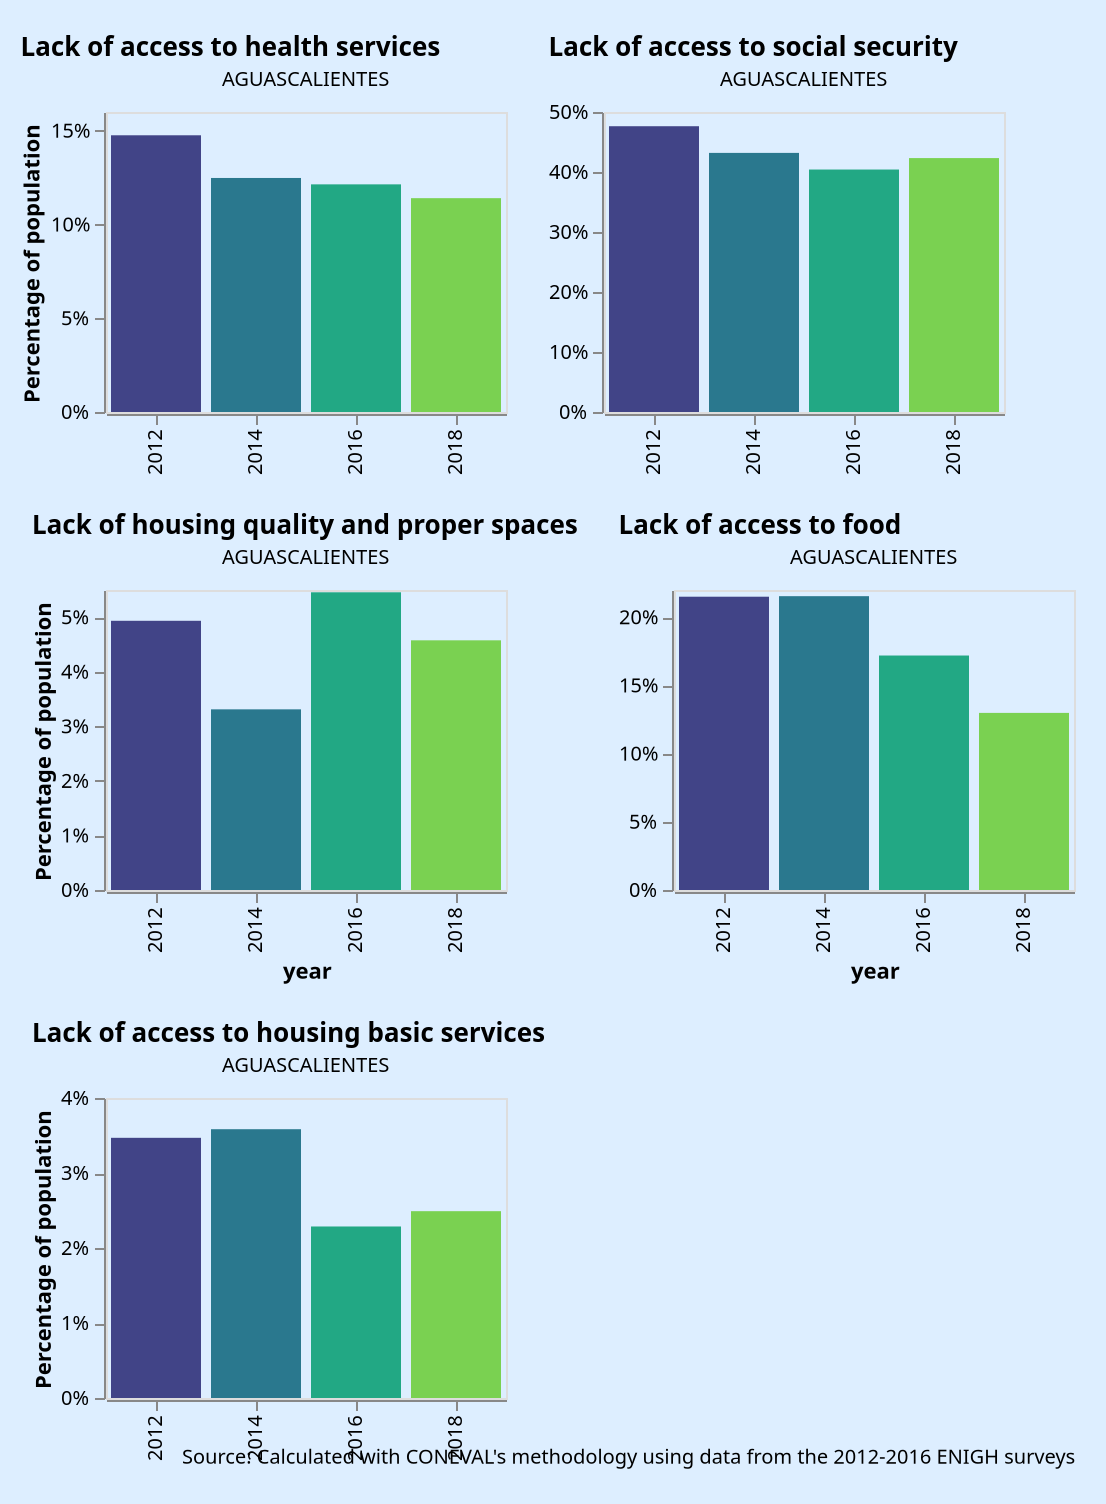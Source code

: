 {
  "$schema": "https://vega.github.io/schema/vega/v5.json",
  "background": "#DDEEFF",
  "padding": {"left": 10, "top": 18, "right": 15, "bottom": 18},
  "title": {
    "text": "Source: Calculated with CONEVAL's methodology using data from the 2012-2016 ENIGH surveys",
    "anchor": "end",
    "baseline": "bottom",
    "color": "black",
    "fontSize": 10,
    "fontWeight": "normal",
    "orient": "bottom"
  },
  "data": [
    {
      "name": "Select_store",
      "values": [
        {
          "unit": "concat_0_concat_0_child + '__facet_column_' + (facet[\"state\"])",
          "fields": [{"type": "E", "field": "state"}],
          "values": ["AGUASCALIENTES"]
        }
      ]
    },
    {
      "name": "data-c1df8aae96b470c18c5f14f3ca125479",
      "values": [
        {
          "year": 2018,
          "ent": 1,
          "population": 1342587,
          "Social Deprivations": "Lack of access to health services",
          "percentage": 0.11404326125606758,
          "state": "AGUASCALIENTES"
        },
        {
          "year": 2016,
          "ent": 1,
          "population": 1309930,
          "Social Deprivations": "Lack of access to health services",
          "percentage": 0.12141030436740895,
          "state": "AGUASCALIENTES"
        },
        {
          "year": 2014,
          "ent": 1,
          "population": 1274081,
          "Social Deprivations": "Lack of access to health services",
          "percentage": 0.12481702497721887,
          "state": "AGUASCALIENTES"
        },
        {
          "year": 2012,
          "ent": 1,
          "population": 1238279,
          "Social Deprivations": "Lack of access to health services",
          "percentage": 0.1475830568070685,
          "state": "AGUASCALIENTES"
        },
        {
          "year": 2018,
          "ent": 2,
          "population": 3648116,
          "Social Deprivations": "Lack of access to health services",
          "percentage": 0.16860565837270525,
          "state": "BAJA CALIFORNIA"
        },
        {
          "year": 2016,
          "ent": 2,
          "population": 3549320,
          "Social Deprivations": "Lack of access to health services",
          "percentage": 0.17293622440354772,
          "state": "BAJA CALIFORNIA"
        },
        {
          "year": 2014,
          "ent": 2,
          "population": 3444573,
          "Social Deprivations": "Lack of access to health services",
          "percentage": 0.19352326108344925,
          "state": "BAJA CALIFORNIA"
        },
        {
          "year": 2012,
          "ent": 2,
          "population": 3343793,
          "Social Deprivations": "Lack of access to health services",
          "percentage": 0.22318247570947125,
          "state": "BAJA CALIFORNIA"
        },
        {
          "year": 2018,
          "ent": 3,
          "population": 839675,
          "Social Deprivations": "Lack of access to health services",
          "percentage": 0.10747491589007652,
          "state": "BAJA CALIFORNIA SUR"
        },
        {
          "year": 2016,
          "ent": 3,
          "population": 793908,
          "Social Deprivations": "Lack of access to health services",
          "percentage": 0.12462149266665659,
          "state": "BAJA CALIFORNIA SUR"
        },
        {
          "year": 2014,
          "ent": 3,
          "population": 747567,
          "Social Deprivations": "Lack of access to health services",
          "percentage": 0.1421491317835057,
          "state": "BAJA CALIFORNIA SUR"
        },
        {
          "year": 2012,
          "ent": 3,
          "population": 701794,
          "Social Deprivations": "Lack of access to health services",
          "percentage": 0.15126946083893564,
          "state": "BAJA CALIFORNIA SUR"
        },
        {
          "year": 2018,
          "ent": 4,
          "population": 952279,
          "Social Deprivations": "Lack of access to health services",
          "percentage": 0.11697517219218317,
          "state": "CAMPECHE"
        },
        {
          "year": 2016,
          "ent": 4,
          "population": 925421,
          "Social Deprivations": "Lack of access to health services",
          "percentage": 0.10742894315127925,
          "state": "CAMPECHE"
        },
        {
          "year": 2014,
          "ent": 4,
          "population": 897083,
          "Social Deprivations": "Lack of access to health services",
          "percentage": 0.12467742672640102,
          "state": "CAMPECHE"
        },
        {
          "year": 2012,
          "ent": 4,
          "population": 868475,
          "Social Deprivations": "Lack of access to health services",
          "percentage": 0.12193327384207951,
          "state": "CAMPECHE"
        },
        {
          "year": 2018,
          "ent": 5,
          "population": 3073513,
          "Social Deprivations": "Lack of access to health services",
          "percentage": 0.13201375754714556,
          "state": "COAHUILA DE ZARAGOZA"
        },
        {
          "year": 2016,
          "ent": 5,
          "population": 3005811,
          "Social Deprivations": "Lack of access to health services",
          "percentage": 0.12799873312061205,
          "state": "COAHUILA DE ZARAGOZA"
        },
        {
          "year": 2014,
          "ent": 5,
          "population": 2936468,
          "Social Deprivations": "Lack of access to health services",
          "percentage": 0.15567784154296932,
          "state": "COAHUILA DE ZARAGOZA"
        },
        {
          "year": 2012,
          "ent": 5,
          "population": 2862143,
          "Social Deprivations": "Lack of access to health services",
          "percentage": 0.14405185205630885,
          "state": "COAHUILA DE ZARAGOZA"
        },
        {
          "year": 2018,
          "ent": 6,
          "population": 763300,
          "Social Deprivations": "Lack of access to health services",
          "percentage": 0.10836106380191275,
          "state": "COLIMA"
        },
        {
          "year": 2016,
          "ent": 6,
          "population": 739454,
          "Social Deprivations": "Lack of access to health services",
          "percentage": 0.11865105875416185,
          "state": "COLIMA"
        },
        {
          "year": 2014,
          "ent": 6,
          "population": 713154,
          "Social Deprivations": "Lack of access to health services",
          "percentage": 0.12696275979662178,
          "state": "COLIMA"
        },
        {
          "year": 2012,
          "ent": 6,
          "population": 689208,
          "Social Deprivations": "Lack of access to health services",
          "percentage": 0.14587468514584856,
          "state": "COLIMA"
        },
        {
          "year": 2018,
          "ent": 7,
          "population": 5463342,
          "Social Deprivations": "Lack of access to health services",
          "percentage": 0.17592253972019326,
          "state": "CHIAPAS"
        },
        {
          "year": 2016,
          "ent": 7,
          "population": 5337151,
          "Social Deprivations": "Lack of access to health services",
          "percentage": 0.15038435300031797,
          "state": "CHIAPAS"
        },
        {
          "year": 2014,
          "ent": 7,
          "population": 5197565,
          "Social Deprivations": "Lack of access to health services",
          "percentage": 0.2065217077612305,
          "state": "CHIAPAS"
        },
        {
          "year": 2012,
          "ent": 7,
          "population": 5064198,
          "Social Deprivations": "Lack of access to health services",
          "percentage": 0.2494250817207384,
          "state": "CHIAPAS"
        },
        {
          "year": 2018,
          "ent": 8,
          "population": 3826987,
          "Social Deprivations": "Lack of access to health services",
          "percentage": 0.11305447340166036,
          "state": "CHIHUAHUA"
        },
        {
          "year": 2016,
          "ent": 8,
          "population": 3757012,
          "Social Deprivations": "Lack of access to health services",
          "percentage": 0.12236745583990682,
          "state": "CHIHUAHUA"
        },
        {
          "year": 2014,
          "ent": 8,
          "population": 3681378,
          "Social Deprivations": "Lack of access to health services",
          "percentage": 0.14564926503064884,
          "state": "CHIHUAHUA"
        },
        {
          "year": 2012,
          "ent": 8,
          "population": 3610061,
          "Social Deprivations": "Lack of access to health services",
          "percentage": 0.135641475310251,
          "state": "CHIHUAHUA"
        },
        {
          "year": 2018,
          "ent": 9,
          "population": 8781315,
          "Social Deprivations": "Lack of access to health services",
          "percentage": 0.20057736227432907,
          "state": "CIUDAD DE MÉXICO"
        },
        {
          "year": 2016,
          "ent": 9,
          "population": 8826912,
          "Social Deprivations": "Lack of access to health services",
          "percentage": 0.19644027265707417,
          "state": "CIUDAD DE MÉXICO"
        },
        {
          "year": 2014,
          "ent": 9,
          "population": 8821647,
          "Social Deprivations": "Lack of access to health services",
          "percentage": 0.19940902192073656,
          "state": "CIUDAD DE MÉXICO"
        },
        {
          "year": 2012,
          "ent": 9,
          "population": 8874778,
          "Social Deprivations": "Lack of access to health services",
          "percentage": 0.23356280010609842,
          "state": "CIUDAD DE MÉXICO"
        },
        {
          "year": 2018,
          "ent": 10,
          "population": 1820740,
          "Social Deprivations": "Lack of access to health services",
          "percentage": 0.13062765688676034,
          "state": "DURANGO"
        },
        {
          "year": 2016,
          "ent": 10,
          "population": 1787492,
          "Social Deprivations": "Lack of access to health services",
          "percentage": 0.14092594540283257,
          "state": "DURANGO"
        },
        {
          "year": 2014,
          "ent": 10,
          "population": 1751418,
          "Social Deprivations": "Lack of access to health services",
          "percentage": 0.1654265286756217,
          "state": "DURANGO"
        },
        {
          "year": 2012,
          "ent": 10,
          "population": 1715364,
          "Social Deprivations": "Lack of access to health services",
          "percentage": 0.17818142388437672,
          "state": "DURANGO"
        },
        {
          "year": 2018,
          "ent": 11,
          "population": 5964968,
          "Social Deprivations": "Lack of access to health services",
          "percentage": 0.13659419463775832,
          "state": "GUANAJUATO"
        },
        {
          "year": 2016,
          "ent": 11,
          "population": 5877529,
          "Social Deprivations": "Lack of access to health services",
          "percentage": 0.13445769472171043,
          "state": "GUANAJUATO"
        },
        {
          "year": 2014,
          "ent": 11,
          "population": 5764520,
          "Social Deprivations": "Lack of access to health services",
          "percentage": 0.15414657248131675,
          "state": "GUANAJUATO"
        },
        {
          "year": 2012,
          "ent": 11,
          "population": 5680323,
          "Social Deprivations": "Lack of access to health services",
          "percentage": 0.19043917044858188,
          "state": "GUANAJUATO"
        },
        {
          "year": 2018,
          "ent": 12,
          "population": 3630052,
          "Social Deprivations": "Lack of access to health services",
          "percentage": 0.13775808170241088,
          "state": "GUERRERO"
        },
        {
          "year": 2016,
          "ent": 12,
          "population": 3593873,
          "Social Deprivations": "Lack of access to health services",
          "percentage": 0.13321950998268442,
          "state": "GUERRERO"
        },
        {
          "year": 2014,
          "ent": 12,
          "population": 3550872,
          "Social Deprivations": "Lack of access to health services",
          "percentage": 0.19241470827447454,
          "state": "GUERRERO"
        },
        {
          "year": 2012,
          "ent": 12,
          "population": 3505076,
          "Social Deprivations": "Lack of access to health services",
          "percentage": 0.2538250240508337,
          "state": "GUERRERO"
        },
        {
          "year": 2018,
          "ent": 13,
          "population": 2990303,
          "Social Deprivations": "Lack of access to health services",
          "percentage": 0.14432784905074836,
          "state": "HIDALGO"
        },
        {
          "year": 2016,
          "ent": 13,
          "population": 2923473,
          "Social Deprivations": "Lack of access to health services",
          "percentage": 0.1441986979185373,
          "state": "HIDALGO"
        },
        {
          "year": 2014,
          "ent": 13,
          "population": 2851113,
          "Social Deprivations": "Lack of access to health services",
          "percentage": 0.17309801470513445,
          "state": "HIDALGO"
        },
        {
          "year": 2012,
          "ent": 13,
          "population": 2777755,
          "Social Deprivations": "Lack of access to health services",
          "percentage": 0.18657872994558555,
          "state": "HIDALGO"
        },
        {
          "year": 2018,
          "ent": 14,
          "population": 8222691,
          "Social Deprivations": "Lack of access to health services",
          "percentage": 0.19351256176353945,
          "state": "JALISCO"
        },
        {
          "year": 2016,
          "ent": 14,
          "population": 8048629,
          "Social Deprivations": "Lack of access to health services",
          "percentage": 0.1758238577029703,
          "state": "JALISCO"
        },
        {
          "year": 2014,
          "ent": 14,
          "population": 7860753,
          "Social Deprivations": "Lack of access to health services",
          "percentage": 0.19103080837166617,
          "state": "JALISCO"
        },
        {
          "year": 2012,
          "ent": 14,
          "population": 7667912,
          "Social Deprivations": "Lack of access to health services",
          "percentage": 0.23727971839009107,
          "state": "JALISCO"
        },
        {
          "year": 2018,
          "ent": 15,
          "population": 17674775,
          "Social Deprivations": "Lack of access to health services",
          "percentage": 0.1974504908831937,
          "state": "MÉXICO"
        },
        {
          "year": 2016,
          "ent": 15,
          "population": 17190721,
          "Social Deprivations": "Lack of access to health services",
          "percentage": 0.15521454859281353,
          "state": "MÉXICO"
        },
        {
          "year": 2014,
          "ent": 15,
          "population": 16682718,
          "Social Deprivations": "Lack of access to health services",
          "percentage": 0.19675960475984788,
          "state": "MÉXICO"
        },
        {
          "year": 2012,
          "ent": 15,
          "population": 16165954,
          "Social Deprivations": "Lack of access to health services",
          "percentage": 0.25347535938800764,
          "state": "MÉXICO"
        },
        {
          "year": 2018,
          "ent": 16,
          "population": 4695278,
          "Social Deprivations": "Lack of access to health services",
          "percentage": 0.21194399990799268,
          "state": "MICHOACÁN DE OCAMPO"
        },
        {
          "year": 2016,
          "ent": 16,
          "population": 4636713,
          "Social Deprivations": "Lack of access to health services",
          "percentage": 0.22776458236686203,
          "state": "MICHOACÁN DE OCAMPO"
        },
        {
          "year": 2014,
          "ent": 16,
          "population": 4573055,
          "Social Deprivations": "Lack of access to health services",
          "percentage": 0.2620053771494111,
          "state": "MICHOACÁN DE OCAMPO"
        },
        {
          "year": 2012,
          "ent": 16,
          "population": 4502198,
          "Social Deprivations": "Lack of access to health services",
          "percentage": 0.28563270651357403,
          "state": "MICHOACÁN DE OCAMPO"
        },
        {
          "year": 2018,
          "ent": 17,
          "population": 1994133,
          "Social Deprivations": "Lack of access to health services",
          "percentage": 0.1681317143841459,
          "state": "MORELOS"
        },
        {
          "year": 2016,
          "ent": 17,
          "population": 1949458,
          "Social Deprivations": "Lack of access to health services",
          "percentage": 0.150428478069289,
          "state": "MORELOS"
        },
        {
          "year": 2014,
          "ent": 17,
          "population": 1901992,
          "Social Deprivations": "Lack of access to health services",
          "percentage": 0.16631773424914512,
          "state": "MORELOS"
        },
        {
          "year": 2012,
          "ent": 17,
          "population": 1855788,
          "Social Deprivations": "Lack of access to health services",
          "percentage": 0.22299853215992343,
          "state": "MORELOS"
        },
        {
          "year": 2018,
          "ent": 18,
          "population": 1296947,
          "Social Deprivations": "Lack of access to health services",
          "percentage": 0.1365452867387796,
          "state": "NAYARIT"
        },
        {
          "year": 2016,
          "ent": 18,
          "population": 1252827,
          "Social Deprivations": "Lack of access to health services",
          "percentage": 0.15049244628348526,
          "state": "NAYARIT"
        },
        {
          "year": 2014,
          "ent": 18,
          "population": 1207194,
          "Social Deprivations": "Lack of access to health services",
          "percentage": 0.1625853011197869,
          "state": "NAYARIT"
        },
        {
          "year": 2012,
          "ent": 18,
          "population": 1162298,
          "Social Deprivations": "Lack of access to health services",
          "percentage": 0.18321635243285284,
          "state": "NAYARIT"
        },
        {
          "year": 2018,
          "ent": 19,
          "population": 5321301,
          "Social Deprivations": "Lack of access to health services",
          "percentage": 0.12959781827789857,
          "state": "NUEVO LEÓN"
        },
        {
          "year": 2016,
          "ent": 19,
          "population": 5178910,
          "Social Deprivations": "Lack of access to health services",
          "percentage": 0.1332440610089768,
          "state": "NUEVO LEÓN"
        },
        {
          "year": 2014,
          "ent": 19,
          "population": 5023456,
          "Social Deprivations": "Lack of access to health services",
          "percentage": 0.13662128224075218,
          "state": "NUEVO LEÓN"
        },
        {
          "year": 2012,
          "ent": 19,
          "population": 4873250,
          "Social Deprivations": "Lack of access to health services",
          "percentage": 0.15497829990252912,
          "state": "NUEVO LEÓN"
        },
        {
          "year": 2018,
          "ent": 20,
          "population": 4091380,
          "Social Deprivations": "Lack of access to health services",
          "percentage": 0.1625671533810108,
          "state": "OAXACA"
        },
        {
          "year": 2016,
          "ent": 20,
          "population": 4044455,
          "Social Deprivations": "Lack of access to health services",
          "percentage": 0.15875661862970414,
          "state": "OAXACA"
        },
        {
          "year": 2014,
          "ent": 20,
          "population": 3989130,
          "Social Deprivations": "Lack of access to health services",
          "percentage": 0.19926826150062796,
          "state": "OAXACA"
        },
        {
          "year": 2012,
          "ent": 20,
          "population": 3935090,
          "Social Deprivations": "Lack of access to health services",
          "percentage": 0.21034537964824185,
          "state": "OAXACA"
        },
        {
          "year": 2018,
          "ent": 21,
          "population": 6388085,
          "Social Deprivations": "Lack of access to health services",
          "percentage": 0.20803041913186815,
          "state": "PUEBLA"
        },
        {
          "year": 2016,
          "ent": 21,
          "population": 6272194,
          "Social Deprivations": "Lack of access to health services",
          "percentage": 0.17378241170474,
          "state": "PUEBLA"
        },
        {
          "year": 2014,
          "ent": 21,
          "population": 6134172,
          "Social Deprivations": "Lack of access to health services",
          "percentage": 0.21174593734900163,
          "state": "PUEBLA"
        },
        {
          "year": 2012,
          "ent": 21,
          "population": 6015348,
          "Social Deprivations": "Lack of access to health services",
          "percentage": 0.29648459241260855,
          "state": "PUEBLA"
        },
        {
          "year": 2018,
          "ent": 22,
          "population": 2100098,
          "Social Deprivations": "Lack of access to health services",
          "percentage": 0.11833543006088287,
          "state": "QUERÉTARO"
        },
        {
          "year": 2016,
          "ent": 22,
          "population": 2042725,
          "Social Deprivations": "Lack of access to health services",
          "percentage": 0.1317431372309048,
          "state": "QUERÉTARO"
        },
        {
          "year": 2014,
          "ent": 22,
          "population": 1978928,
          "Social Deprivations": "Lack of access to health services",
          "percentage": 0.1584575083075281,
          "state": "QUERÉTARO"
        },
        {
          "year": 2012,
          "ent": 22,
          "population": 1916292,
          "Social Deprivations": "Lack of access to health services",
          "percentage": 0.15486209826059913,
          "state": "QUERÉTARO"
        },
        {
          "year": 2018,
          "ent": 23,
          "population": 1722567,
          "Social Deprivations": "Lack of access to health services",
          "percentage": 0.15635502131412016,
          "state": "QUINTANA ROO"
        },
        {
          "year": 2016,
          "ent": 23,
          "population": 1632900,
          "Social Deprivations": "Lack of access to health services",
          "percentage": 0.17626798946659317,
          "state": "QUINTANA ROO"
        },
        {
          "year": 2014,
          "ent": 23,
          "population": 1541196,
          "Social Deprivations": "Lack of access to health services",
          "percentage": 0.18464231674621528,
          "state": "QUINTANA ROO"
        },
        {
          "year": 2012,
          "ent": 23,
          "population": 1452036,
          "Social Deprivations": "Lack of access to health services",
          "percentage": 0.2124761369552821,
          "state": "QUINTANA ROO"
        },
        {
          "year": 2018,
          "ent": 24,
          "population": 2831855,
          "Social Deprivations": "Lack of access to health services",
          "percentage": 0.08956991088879904,
          "state": "SAN LUIS POTOSÍ"
        },
        {
          "year": 2016,
          "ent": 24,
          "population": 2784951,
          "Social Deprivations": "Lack of access to health services",
          "percentage": 0.09089854722758138,
          "state": "SAN LUIS POTOSÍ"
        },
        {
          "year": 2014,
          "ent": 24,
          "population": 2725580,
          "Social Deprivations": "Lack of access to health services",
          "percentage": 0.10711041319645727,
          "state": "SAN LUIS POTOSÍ"
        },
        {
          "year": 2012,
          "ent": 24,
          "population": 2679773,
          "Social Deprivations": "Lack of access to health services",
          "percentage": 0.14031337728979282,
          "state": "SAN LUIS POTOSÍ"
        },
        {
          "year": 2018,
          "ent": 25,
          "population": 3066439,
          "Social Deprivations": "Lack of access to health services",
          "percentage": 0.13160346577903556,
          "state": "SINALOA"
        },
        {
          "year": 2016,
          "ent": 25,
          "population": 3017801,
          "Social Deprivations": "Lack of access to health services",
          "percentage": 0.1220991708863507,
          "state": "SINALOA"
        },
        {
          "year": 2014,
          "ent": 25,
          "population": 2965077,
          "Social Deprivations": "Lack of access to health services",
          "percentage": 0.15206215555279004,
          "state": "SINALOA"
        },
        {
          "year": 2012,
          "ent": 25,
          "population": 2911104,
          "Social Deprivations": "Lack of access to health services",
          "percentage": 0.16568490854328805,
          "state": "SINALOA"
        },
        {
          "year": 2018,
          "ent": 26,
          "population": 3061963,
          "Social Deprivations": "Lack of access to health services",
          "percentage": 0.12633529536444432,
          "state": "SONORA"
        },
        {
          "year": 2016,
          "ent": 26,
          "population": 2983907,
          "Social Deprivations": "Lack of access to health services",
          "percentage": 0.1468832641231781,
          "state": "SONORA"
        },
        {
          "year": 2014,
          "ent": 26,
          "population": 2902359,
          "Social Deprivations": "Lack of access to health services",
          "percentage": 0.1441964967118127,
          "state": "SONORA"
        },
        {
          "year": 2012,
          "ent": 26,
          "population": 2820397,
          "Social Deprivations": "Lack of access to health services",
          "percentage": 0.17084509733913347,
          "state": "SONORA"
        },
        {
          "year": 2018,
          "ent": 27,
          "population": 2460882,
          "Social Deprivations": "Lack of access to health services",
          "percentage": 0.1264806683132308,
          "state": "TABASCO"
        },
        {
          "year": 2016,
          "ent": 27,
          "population": 2415042,
          "Social Deprivations": "Lack of access to health services",
          "percentage": 0.13409497640206672,
          "state": "TABASCO"
        },
        {
          "year": 2014,
          "ent": 27,
          "population": 2360223,
          "Social Deprivations": "Lack of access to health services",
          "percentage": 0.16921748495798913,
          "state": "TABASCO"
        },
        {
          "year": 2012,
          "ent": 27,
          "population": 2313144,
          "Social Deprivations": "Lack of access to health services",
          "percentage": 0.18178678024368566,
          "state": "TABASCO"
        },
        {
          "year": 2018,
          "ent": 28,
          "population": 3672328,
          "Social Deprivations": "Lack of access to health services",
          "percentage": 0.11981255486982645,
          "state": "TAMAULIPAS"
        },
        {
          "year": 2016,
          "ent": 28,
          "population": 3594962,
          "Social Deprivations": "Lack of access to health services",
          "percentage": 0.12754515903088823,
          "state": "TAMAULIPAS"
        },
        {
          "year": 2014,
          "ent": 28,
          "population": 3509525,
          "Social Deprivations": "Lack of access to health services",
          "percentage": 0.15020095312043652,
          "state": "TAMAULIPAS"
        },
        {
          "year": 2012,
          "ent": 28,
          "population": 3429728,
          "Social Deprivations": "Lack of access to health services",
          "percentage": 0.15759646245999684,
          "state": "TAMAULIPAS"
        },
        {
          "year": 2018,
          "ent": 29,
          "population": 1334965,
          "Social Deprivations": "Lack of access to health services",
          "percentage": 0.13734966834336482,
          "state": "TLAXCALA"
        },
        {
          "year": 2016,
          "ent": 29,
          "population": 1300859,
          "Social Deprivations": "Lack of access to health services",
          "percentage": 0.12525339025982063,
          "state": "TLAXCALA"
        },
        {
          "year": 2014,
          "ent": 29,
          "population": 1264496,
          "Social Deprivations": "Lack of access to health services",
          "percentage": 0.17481273171287218,
          "state": "TLAXCALA"
        },
        {
          "year": 2012,
          "ent": 29,
          "population": 1229936,
          "Social Deprivations": "Lack of access to health services",
          "percentage": 0.24180526466417765,
          "state": "TLAXCALA"
        },
        {
          "year": 2018,
          "ent": 30,
          "population": 8236730,
          "Social Deprivations": "Lack of access to health services",
          "percentage": 0.1674550458737873,
          "state": "VERACRUZ DE IGNACIO DE LA LLAVE"
        },
        {
          "year": 2016,
          "ent": 30,
          "population": 8123403,
          "Social Deprivations": "Lack of access to health services",
          "percentage": 0.19428938832654247,
          "state": "VERACRUZ DE IGNACIO DE LA LLAVE"
        },
        {
          "year": 2014,
          "ent": 30,
          "population": 7990597,
          "Social Deprivations": "Lack of access to health services",
          "percentage": 0.21729640476174683,
          "state": "VERACRUZ DE IGNACIO DE LA LLAVE"
        },
        {
          "year": 2012,
          "ent": 30,
          "population": 7867441,
          "Social Deprivations": "Lack of access to health services",
          "percentage": 0.2566136816278635,
          "state": "VERACRUZ DE IGNACIO DE LA LLAVE"
        },
        {
          "year": 2018,
          "ent": 31,
          "population": 2207156,
          "Social Deprivations": "Lack of access to health services",
          "percentage": 0.14064071592583396,
          "state": "YUCATAN"
        },
        {
          "year": 2016,
          "ent": 31,
          "population": 2153877,
          "Social Deprivations": "Lack of access to health services",
          "percentage": 0.1441177931701764,
          "state": "YUCATAN"
        },
        {
          "year": 2014,
          "ent": 31,
          "population": 2089214,
          "Social Deprivations": "Lack of access to health services",
          "percentage": 0.1448913323383818,
          "state": "YUCATAN"
        },
        {
          "year": 2012,
          "ent": 31,
          "population": 2040412,
          "Social Deprivations": "Lack of access to health services",
          "percentage": 0.15715992652464306,
          "state": "YUCATAN"
        },
        {
          "year": 2018,
          "ent": 32,
          "population": 1615040,
          "Social Deprivations": "Lack of access to health services",
          "percentage": 0.11682558945908461,
          "state": "ZACATECAS"
        },
        {
          "year": 2016,
          "ent": 32,
          "population": 1592270,
          "Social Deprivations": "Lack of access to health services",
          "percentage": 0.11477073611887431,
          "state": "ZACATECAS"
        },
        {
          "year": 2014,
          "ent": 32,
          "population": 1566548,
          "Social Deprivations": "Lack of access to health services",
          "percentage": 0.1485572098652579,
          "state": "ZACATECAS"
        },
        {
          "year": 2012,
          "ent": 32,
          "population": 1541155,
          "Social Deprivations": "Lack of access to health services",
          "percentage": 0.16746271465232246,
          "state": "ZACATECAS"
        }
      ]
    },
    {
      "name": "data-25c882509c3519c6a994664649d1e37a",
      "values": [
        {
          "year": 2018,
          "ent": 1,
          "population": 1342587,
          "Social Deprivations": "Lack of access to social security",
          "percentage": 0.4231874731395433,
          "state": "AGUASCALIENTES"
        },
        {
          "year": 2016,
          "ent": 1,
          "population": 1309930,
          "Social Deprivations": "Lack of access to social security",
          "percentage": 0.4041170138862382,
          "state": "AGUASCALIENTES"
        },
        {
          "year": 2014,
          "ent": 1,
          "population": 1274081,
          "Social Deprivations": "Lack of access to social security",
          "percentage": 0.43183439671418067,
          "state": "AGUASCALIENTES"
        },
        {
          "year": 2012,
          "ent": 1,
          "population": 1238279,
          "Social Deprivations": "Lack of access to social security",
          "percentage": 0.47629411465429033,
          "state": "AGUASCALIENTES"
        },
        {
          "year": 2018,
          "ent": 2,
          "population": 3648116,
          "Social Deprivations": "Lack of access to social security",
          "percentage": 0.4524617638254924,
          "state": "BAJA CALIFORNIA"
        },
        {
          "year": 2016,
          "ent": 2,
          "population": 3549320,
          "Social Deprivations": "Lack of access to social security",
          "percentage": 0.4298017648450971,
          "state": "BAJA CALIFORNIA"
        },
        {
          "year": 2014,
          "ent": 2,
          "population": 3444573,
          "Social Deprivations": "Lack of access to social security",
          "percentage": 0.5185118736052335,
          "state": "BAJA CALIFORNIA"
        },
        {
          "year": 2012,
          "ent": 2,
          "population": 3343793,
          "Social Deprivations": "Lack of access to social security",
          "percentage": 0.5570676773352896,
          "state": "BAJA CALIFORNIA"
        },
        {
          "year": 2018,
          "ent": 3,
          "population": 839675,
          "Social Deprivations": "Lack of access to social security",
          "percentage": 0.41058623872331557,
          "state": "BAJA CALIFORNIA SUR"
        },
        {
          "year": 2016,
          "ent": 3,
          "population": 793908,
          "Social Deprivations": "Lack of access to social security",
          "percentage": 0.39967981176660267,
          "state": "BAJA CALIFORNIA SUR"
        },
        {
          "year": 2014,
          "ent": 3,
          "population": 747567,
          "Social Deprivations": "Lack of access to social security",
          "percentage": 0.4662685752581374,
          "state": "BAJA CALIFORNIA SUR"
        },
        {
          "year": 2012,
          "ent": 3,
          "population": 701794,
          "Social Deprivations": "Lack of access to social security",
          "percentage": 0.43522458157237026,
          "state": "BAJA CALIFORNIA SUR"
        },
        {
          "year": 2018,
          "ent": 4,
          "population": 952279,
          "Social Deprivations": "Lack of access to social security",
          "percentage": 0.6154845376197522,
          "state": "CAMPECHE"
        },
        {
          "year": 2016,
          "ent": 4,
          "population": 925421,
          "Social Deprivations": "Lack of access to social security",
          "percentage": 0.5897704936455949,
          "state": "CAMPECHE"
        },
        {
          "year": 2014,
          "ent": 4,
          "population": 897083,
          "Social Deprivations": "Lack of access to social security",
          "percentage": 0.6014995267996384,
          "state": "CAMPECHE"
        },
        {
          "year": 2012,
          "ent": 4,
          "population": 868475,
          "Social Deprivations": "Lack of access to social security",
          "percentage": 0.610415959008607,
          "state": "CAMPECHE"
        },
        {
          "year": 2018,
          "ent": 5,
          "population": 3073513,
          "Social Deprivations": "Lack of access to social security",
          "percentage": 0.3036453725752909,
          "state": "COAHUILA DE ZARAGOZA"
        },
        {
          "year": 2016,
          "ent": 5,
          "population": 3005811,
          "Social Deprivations": "Lack of access to social security",
          "percentage": 0.30573046675256693,
          "state": "COAHUILA DE ZARAGOZA"
        },
        {
          "year": 2014,
          "ent": 5,
          "population": 2936468,
          "Social Deprivations": "Lack of access to social security",
          "percentage": 0.3418988390133998,
          "state": "COAHUILA DE ZARAGOZA"
        },
        {
          "year": 2012,
          "ent": 5,
          "population": 2862143,
          "Social Deprivations": "Lack of access to social security",
          "percentage": 0.3432878790472733,
          "state": "COAHUILA DE ZARAGOZA"
        },
        {
          "year": 2018,
          "ent": 6,
          "population": 763300,
          "Social Deprivations": "Lack of access to social security",
          "percentage": 0.48891130617057516,
          "state": "COLIMA"
        },
        {
          "year": 2016,
          "ent": 6,
          "population": 739454,
          "Social Deprivations": "Lack of access to social security",
          "percentage": 0.47728459106313575,
          "state": "COLIMA"
        },
        {
          "year": 2014,
          "ent": 6,
          "population": 713154,
          "Social Deprivations": "Lack of access to social security",
          "percentage": 0.5191038681687266,
          "state": "COLIMA"
        },
        {
          "year": 2012,
          "ent": 6,
          "population": 689208,
          "Social Deprivations": "Lack of access to social security",
          "percentage": 0.5076972408909938,
          "state": "COLIMA"
        },
        {
          "year": 2018,
          "ent": 7,
          "population": 5463342,
          "Social Deprivations": "Lack of access to social security",
          "percentage": 0.8360276548676616,
          "state": "CHIAPAS"
        },
        {
          "year": 2016,
          "ent": 7,
          "population": 5337151,
          "Social Deprivations": "Lack of access to social security",
          "percentage": 0.8110034735760708,
          "state": "CHIAPAS"
        },
        {
          "year": 2014,
          "ent": 7,
          "population": 5197565,
          "Social Deprivations": "Lack of access to social security",
          "percentage": 0.8275840706176835,
          "state": "CHIAPAS"
        },
        {
          "year": 2012,
          "ent": 7,
          "population": 5064198,
          "Social Deprivations": "Lack of access to social security",
          "percentage": 0.8328760052430809,
          "state": "CHIAPAS"
        },
        {
          "year": 2018,
          "ent": 8,
          "population": 3826987,
          "Social Deprivations": "Lack of access to social security",
          "percentage": 0.4209698125444377,
          "state": "CHIHUAHUA"
        },
        {
          "year": 2016,
          "ent": 8,
          "population": 3757012,
          "Social Deprivations": "Lack of access to social security",
          "percentage": 0.405412066823316,
          "state": "CHIHUAHUA"
        },
        {
          "year": 2014,
          "ent": 8,
          "population": 3681378,
          "Social Deprivations": "Lack of access to social security",
          "percentage": 0.4334713794671452,
          "state": "CHIHUAHUA"
        },
        {
          "year": 2012,
          "ent": 8,
          "population": 3610061,
          "Social Deprivations": "Lack of access to social security",
          "percentage": 0.48417630616213964,
          "state": "CHIHUAHUA"
        },
        {
          "year": 2018,
          "ent": 9,
          "population": 8781315,
          "Social Deprivations": "Lack of access to social security",
          "percentage": 0.48347451378295847,
          "state": "CIUDAD DE MÉXICO"
        },
        {
          "year": 2016,
          "ent": 9,
          "population": 8826912,
          "Social Deprivations": "Lack of access to social security",
          "percentage": 0.4707526256067807,
          "state": "CIUDAD DE MÉXICO"
        },
        {
          "year": 2014,
          "ent": 9,
          "population": 8821647,
          "Social Deprivations": "Lack of access to social security",
          "percentage": 0.46287875722073213,
          "state": "CIUDAD DE MÉXICO"
        },
        {
          "year": 2012,
          "ent": 9,
          "population": 8874778,
          "Social Deprivations": "Lack of access to social security",
          "percentage": 0.525106318152409,
          "state": "CIUDAD DE MÉXICO"
        },
        {
          "year": 2018,
          "ent": 10,
          "population": 1820740,
          "Social Deprivations": "Lack of access to social security",
          "percentage": 0.4809791623186177,
          "state": "DURANGO"
        },
        {
          "year": 2016,
          "ent": 10,
          "population": 1787492,
          "Social Deprivations": "Lack of access to social security",
          "percentage": 0.49040499202234195,
          "state": "DURANGO"
        },
        {
          "year": 2014,
          "ent": 10,
          "population": 1751418,
          "Social Deprivations": "Lack of access to social security",
          "percentage": 0.5125595374719227,
          "state": "DURANGO"
        },
        {
          "year": 2012,
          "ent": 10,
          "population": 1715364,
          "Social Deprivations": "Lack of access to social security",
          "percentage": 0.5793009530338751,
          "state": "DURANGO"
        },
        {
          "year": 2018,
          "ent": 11,
          "population": 5964968,
          "Social Deprivations": "Lack of access to social security",
          "percentage": 0.5706156344845438,
          "state": "GUANAJUATO"
        },
        {
          "year": 2016,
          "ent": 11,
          "population": 5877529,
          "Social Deprivations": "Lack of access to social security",
          "percentage": 0.5449856563872335,
          "state": "GUANAJUATO"
        },
        {
          "year": 2014,
          "ent": 11,
          "population": 5764520,
          "Social Deprivations": "Lack of access to social security",
          "percentage": 0.5784462539812508,
          "state": "GUANAJUATO"
        },
        {
          "year": 2012,
          "ent": 11,
          "population": 5680323,
          "Social Deprivations": "Lack of access to social security",
          "percentage": 0.6209074730433463,
          "state": "GUANAJUATO"
        },
        {
          "year": 2018,
          "ent": 12,
          "population": 3630052,
          "Social Deprivations": "Lack of access to social security",
          "percentage": 0.7559136893906754,
          "state": "GUERRERO"
        },
        {
          "year": 2016,
          "ent": 12,
          "population": 3593873,
          "Social Deprivations": "Lack of access to social security",
          "percentage": 0.7394638040910182,
          "state": "GUERRERO"
        },
        {
          "year": 2014,
          "ent": 12,
          "population": 3550872,
          "Social Deprivations": "Lack of access to social security",
          "percentage": 0.7810304060523725,
          "state": "GUERRERO"
        },
        {
          "year": 2012,
          "ent": 12,
          "population": 3505076,
          "Social Deprivations": "Lack of access to social security",
          "percentage": 0.7853544402460888,
          "state": "GUERRERO"
        },
        {
          "year": 2018,
          "ent": 13,
          "population": 2990303,
          "Social Deprivations": "Lack of access to social security",
          "percentage": 0.7081315839899837,
          "state": "HIDALGO"
        },
        {
          "year": 2016,
          "ent": 13,
          "population": 2923473,
          "Social Deprivations": "Lack of access to social security",
          "percentage": 0.7211265505103006,
          "state": "HIDALGO"
        },
        {
          "year": 2014,
          "ent": 13,
          "population": 2851113,
          "Social Deprivations": "Lack of access to social security",
          "percentage": 0.6888927236486242,
          "state": "HIDALGO"
        },
        {
          "year": 2012,
          "ent": 13,
          "population": 2777755,
          "Social Deprivations": "Lack of access to social security",
          "percentage": 0.7133238892558919,
          "state": "HIDALGO"
        },
        {
          "year": 2018,
          "ent": 14,
          "population": 8222691,
          "Social Deprivations": "Lack of access to social security",
          "percentage": 0.49787764127339823,
          "state": "JALISCO"
        },
        {
          "year": 2016,
          "ent": 14,
          "population": 8048629,
          "Social Deprivations": "Lack of access to social security",
          "percentage": 0.49105829079710345,
          "state": "JALISCO"
        },
        {
          "year": 2014,
          "ent": 14,
          "population": 7860753,
          "Social Deprivations": "Lack of access to social security",
          "percentage": 0.4957427106538012,
          "state": "JALISCO"
        },
        {
          "year": 2012,
          "ent": 14,
          "population": 7667912,
          "Social Deprivations": "Lack of access to social security",
          "percentage": 0.5350646955781444,
          "state": "JALISCO"
        },
        {
          "year": 2018,
          "ent": 15,
          "population": 17674775,
          "Social Deprivations": "Lack of access to social security",
          "percentage": 0.5918904201043578,
          "state": "MÉXICO"
        },
        {
          "year": 2016,
          "ent": 15,
          "population": 17190721,
          "Social Deprivations": "Lack of access to social security",
          "percentage": 0.5546640539393316,
          "state": "MÉXICO"
        },
        {
          "year": 2014,
          "ent": 15,
          "population": 16682718,
          "Social Deprivations": "Lack of access to social security",
          "percentage": 0.6065110613270571,
          "state": "MÉXICO"
        },
        {
          "year": 2012,
          "ent": 15,
          "population": 16165954,
          "Social Deprivations": "Lack of access to social security",
          "percentage": 0.6475635152741372,
          "state": "MÉXICO"
        },
        {
          "year": 2018,
          "ent": 16,
          "population": 4695278,
          "Social Deprivations": "Lack of access to social security",
          "percentage": 0.6947727056843067,
          "state": "MICHOACÁN DE OCAMPO"
        },
        {
          "year": 2016,
          "ent": 16,
          "population": 4636713,
          "Social Deprivations": "Lack of access to social security",
          "percentage": 0.6886738514978176,
          "state": "MICHOACÁN DE OCAMPO"
        },
        {
          "year": 2014,
          "ent": 16,
          "population": 4573055,
          "Social Deprivations": "Lack of access to social security",
          "percentage": 0.7125711368002353,
          "state": "MICHOACÁN DE OCAMPO"
        },
        {
          "year": 2012,
          "ent": 16,
          "population": 4502198,
          "Social Deprivations": "Lack of access to social security",
          "percentage": 0.7164558289084576,
          "state": "MICHOACÁN DE OCAMPO"
        },
        {
          "year": 2018,
          "ent": 17,
          "population": 1994133,
          "Social Deprivations": "Lack of access to social security",
          "percentage": 0.6650474165965861,
          "state": "MORELOS"
        },
        {
          "year": 2016,
          "ent": 17,
          "population": 1949458,
          "Social Deprivations": "Lack of access to social security",
          "percentage": 0.6213137189926636,
          "state": "MORELOS"
        },
        {
          "year": 2014,
          "ent": 17,
          "population": 1901992,
          "Social Deprivations": "Lack of access to social security",
          "percentage": 0.6621158238310151,
          "state": "MORELOS"
        },
        {
          "year": 2012,
          "ent": 17,
          "population": 1855788,
          "Social Deprivations": "Lack of access to social security",
          "percentage": 0.6437987528747896,
          "state": "MORELOS"
        },
        {
          "year": 2018,
          "ent": 18,
          "population": 1296947,
          "Social Deprivations": "Lack of access to social security",
          "percentage": 0.5607561450082386,
          "state": "NAYARIT"
        },
        {
          "year": 2016,
          "ent": 18,
          "population": 1252827,
          "Social Deprivations": "Lack of access to social security",
          "percentage": 0.5578088594833923,
          "state": "NAYARIT"
        },
        {
          "year": 2014,
          "ent": 18,
          "population": 1207194,
          "Social Deprivations": "Lack of access to social security",
          "percentage": 0.5435000505304035,
          "state": "NAYARIT"
        },
        {
          "year": 2012,
          "ent": 18,
          "population": 1162298,
          "Social Deprivations": "Lack of access to social security",
          "percentage": 0.6255865535344636,
          "state": "NAYARIT"
        },
        {
          "year": 2018,
          "ent": 19,
          "population": 5321301,
          "Social Deprivations": "Lack of access to social security",
          "percentage": 0.34573048959267666,
          "state": "NUEVO LEÓN"
        },
        {
          "year": 2016,
          "ent": 19,
          "population": 5178910,
          "Social Deprivations": "Lack of access to social security",
          "percentage": 0.33637232545072226,
          "state": "NUEVO LEÓN"
        },
        {
          "year": 2014,
          "ent": 19,
          "population": 5023456,
          "Social Deprivations": "Lack of access to social security",
          "percentage": 0.3342455871017881,
          "state": "NUEVO LEÓN"
        },
        {
          "year": 2012,
          "ent": 19,
          "population": 4873250,
          "Social Deprivations": "Lack of access to social security",
          "percentage": 0.3699204842764069,
          "state": "NUEVO LEÓN"
        },
        {
          "year": 2018,
          "ent": 20,
          "population": 4091380,
          "Social Deprivations": "Lack of access to social security",
          "percentage": 0.761754713568527,
          "state": "OAXACA"
        },
        {
          "year": 2016,
          "ent": 20,
          "population": 4044455,
          "Social Deprivations": "Lack of access to social security",
          "percentage": 0.7792567849067427,
          "state": "OAXACA"
        },
        {
          "year": 2014,
          "ent": 20,
          "population": 3989130,
          "Social Deprivations": "Lack of access to social security",
          "percentage": 0.779083158483178,
          "state": "OAXACA"
        },
        {
          "year": 2012,
          "ent": 20,
          "population": 3935090,
          "Social Deprivations": "Lack of access to social security",
          "percentage": 0.7571272829846332,
          "state": "OAXACA"
        },
        {
          "year": 2018,
          "ent": 21,
          "population": 6388085,
          "Social Deprivations": "Lack of access to social security",
          "percentage": 0.7207366526901254,
          "state": "PUEBLA"
        },
        {
          "year": 2016,
          "ent": 21,
          "population": 6272194,
          "Social Deprivations": "Lack of access to social security",
          "percentage": 0.6919519708733499,
          "state": "PUEBLA"
        },
        {
          "year": 2014,
          "ent": 21,
          "population": 6134172,
          "Social Deprivations": "Lack of access to social security",
          "percentage": 0.7515372897923306,
          "state": "PUEBLA"
        },
        {
          "year": 2012,
          "ent": 21,
          "population": 6015348,
          "Social Deprivations": "Lack of access to social security",
          "percentage": 0.7709565597867322,
          "state": "PUEBLA"
        },
        {
          "year": 2018,
          "ent": 22,
          "population": 2100098,
          "Social Deprivations": "Lack of access to social security",
          "percentage": 0.5266630414390185,
          "state": "QUERÉTARO"
        },
        {
          "year": 2016,
          "ent": 22,
          "population": 2042725,
          "Social Deprivations": "Lack of access to social security",
          "percentage": 0.4843525193063188,
          "state": "QUERÉTARO"
        },
        {
          "year": 2014,
          "ent": 22,
          "population": 1978928,
          "Social Deprivations": "Lack of access to social security",
          "percentage": 0.5435533783947673,
          "state": "QUERÉTARO"
        },
        {
          "year": 2012,
          "ent": 22,
          "population": 1916292,
          "Social Deprivations": "Lack of access to social security",
          "percentage": 0.5673754313017014,
          "state": "QUERÉTARO"
        },
        {
          "year": 2018,
          "ent": 23,
          "population": 1722567,
          "Social Deprivations": "Lack of access to social security",
          "percentage": 0.517370296772201,
          "state": "QUINTANA ROO"
        },
        {
          "year": 2016,
          "ent": 23,
          "population": 1632900,
          "Social Deprivations": "Lack of access to social security",
          "percentage": 0.48987813093269644,
          "state": "QUINTANA ROO"
        },
        {
          "year": 2014,
          "ent": 23,
          "population": 1541196,
          "Social Deprivations": "Lack of access to social security",
          "percentage": 0.5148709184295832,
          "state": "QUINTANA ROO"
        },
        {
          "year": 2012,
          "ent": 23,
          "population": 1452036,
          "Social Deprivations": "Lack of access to social security",
          "percentage": 0.5488293678669124,
          "state": "QUINTANA ROO"
        },
        {
          "year": 2018,
          "ent": 24,
          "population": 2831855,
          "Social Deprivations": "Lack of access to social security",
          "percentage": 0.5551806148266772,
          "state": "SAN LUIS POTOSÍ"
        },
        {
          "year": 2016,
          "ent": 24,
          "population": 2784951,
          "Social Deprivations": "Lack of access to social security",
          "percentage": 0.5563670599590441,
          "state": "SAN LUIS POTOSÍ"
        },
        {
          "year": 2014,
          "ent": 24,
          "population": 2725580,
          "Social Deprivations": "Lack of access to social security",
          "percentage": 0.5912125125661327,
          "state": "SAN LUIS POTOSÍ"
        },
        {
          "year": 2012,
          "ent": 24,
          "population": 2679773,
          "Social Deprivations": "Lack of access to social security",
          "percentage": 0.6158126080082156,
          "state": "SAN LUIS POTOSÍ"
        },
        {
          "year": 2018,
          "ent": 25,
          "population": 3066439,
          "Social Deprivations": "Lack of access to social security",
          "percentage": 0.45403642466065686,
          "state": "SINALOA"
        },
        {
          "year": 2016,
          "ent": 25,
          "population": 3017801,
          "Social Deprivations": "Lack of access to social security",
          "percentage": 0.44707951253246986,
          "state": "SINALOA"
        },
        {
          "year": 2014,
          "ent": 25,
          "population": 2965077,
          "Social Deprivations": "Lack of access to social security",
          "percentage": 0.493374371053433,
          "state": "SINALOA"
        },
        {
          "year": 2012,
          "ent": 25,
          "population": 2911104,
          "Social Deprivations": "Lack of access to social security",
          "percentage": 0.5270055621509915,
          "state": "SINALOA"
        },
        {
          "year": 2018,
          "ent": 26,
          "population": 3061963,
          "Social Deprivations": "Lack of access to social security",
          "percentage": 0.40988803587763795,
          "state": "SONORA"
        },
        {
          "year": 2016,
          "ent": 26,
          "population": 2983907,
          "Social Deprivations": "Lack of access to social security",
          "percentage": 0.4119957491972773,
          "state": "SONORA"
        },
        {
          "year": 2014,
          "ent": 26,
          "population": 2902359,
          "Social Deprivations": "Lack of access to social security",
          "percentage": 0.41802581968667557,
          "state": "SONORA"
        },
        {
          "year": 2012,
          "ent": 26,
          "population": 2820397,
          "Social Deprivations": "Lack of access to social security",
          "percentage": 0.46795043392827324,
          "state": "SONORA"
        },
        {
          "year": 2018,
          "ent": 27,
          "population": 2460882,
          "Social Deprivations": "Lack of access to social security",
          "percentage": 0.6905430654537682,
          "state": "TABASCO"
        },
        {
          "year": 2016,
          "ent": 27,
          "population": 2415042,
          "Social Deprivations": "Lack of access to social security",
          "percentage": 0.6700061531020992,
          "state": "TABASCO"
        },
        {
          "year": 2014,
          "ent": 27,
          "population": 2360223,
          "Social Deprivations": "Lack of access to social security",
          "percentage": 0.7275151542883872,
          "state": "TABASCO"
        },
        {
          "year": 2012,
          "ent": 27,
          "population": 2313144,
          "Social Deprivations": "Lack of access to social security",
          "percentage": 0.7116500312993916,
          "state": "TABASCO"
        },
        {
          "year": 2018,
          "ent": 28,
          "population": 3672328,
          "Social Deprivations": "Lack of access to social security",
          "percentage": 0.43362439302807376,
          "state": "TAMAULIPAS"
        },
        {
          "year": 2016,
          "ent": 28,
          "population": 3594962,
          "Social Deprivations": "Lack of access to social security",
          "percentage": 0.42305036882170105,
          "state": "TAMAULIPAS"
        },
        {
          "year": 2014,
          "ent": 28,
          "population": 3509525,
          "Social Deprivations": "Lack of access to social security",
          "percentage": 0.45531289846916606,
          "state": "TAMAULIPAS"
        },
        {
          "year": 2012,
          "ent": 28,
          "population": 3429728,
          "Social Deprivations": "Lack of access to social security",
          "percentage": 0.5060138879817875,
          "state": "TAMAULIPAS"
        },
        {
          "year": 2018,
          "ent": 29,
          "population": 1334965,
          "Social Deprivations": "Lack of access to social security",
          "percentage": 0.6777668328383141,
          "state": "TLAXCALA"
        },
        {
          "year": 2016,
          "ent": 29,
          "population": 1300859,
          "Social Deprivations": "Lack of access to social security",
          "percentage": 0.6622739282274251,
          "state": "TLAXCALA"
        },
        {
          "year": 2014,
          "ent": 29,
          "population": 1264496,
          "Social Deprivations": "Lack of access to social security",
          "percentage": 0.7146760448431628,
          "state": "TLAXCALA"
        },
        {
          "year": 2012,
          "ent": 29,
          "population": 1229936,
          "Social Deprivations": "Lack of access to social security",
          "percentage": 0.7077969910629496,
          "state": "TLAXCALA"
        },
        {
          "year": 2018,
          "ent": 30,
          "population": 8236730,
          "Social Deprivations": "Lack of access to social security",
          "percentage": 0.6751816558270091,
          "state": "VERACRUZ DE IGNACIO DE LA LLAVE"
        },
        {
          "year": 2016,
          "ent": 30,
          "population": 8123403,
          "Social Deprivations": "Lack of access to social security",
          "percentage": 0.680030524153486,
          "state": "VERACRUZ DE IGNACIO DE LA LLAVE"
        },
        {
          "year": 2014,
          "ent": 30,
          "population": 7990597,
          "Social Deprivations": "Lack of access to social security",
          "percentage": 0.684449109371928,
          "state": "VERACRUZ DE IGNACIO DE LA LLAVE"
        },
        {
          "year": 2012,
          "ent": 30,
          "population": 7867441,
          "Social Deprivations": "Lack of access to social security",
          "percentage": 0.6847035776944498,
          "state": "VERACRUZ DE IGNACIO DE LA LLAVE"
        },
        {
          "year": 2018,
          "ent": 31,
          "population": 2207156,
          "Social Deprivations": "Lack of access to social security",
          "percentage": 0.5534275782953266,
          "state": "YUCATAN"
        },
        {
          "year": 2016,
          "ent": 31,
          "population": 2153877,
          "Social Deprivations": "Lack of access to social security",
          "percentage": 0.5417500627937436,
          "state": "YUCATAN"
        },
        {
          "year": 2014,
          "ent": 31,
          "population": 2089214,
          "Social Deprivations": "Lack of access to social security",
          "percentage": 0.54455838415787,
          "state": "YUCATAN"
        },
        {
          "year": 2012,
          "ent": 31,
          "population": 2040412,
          "Social Deprivations": "Lack of access to social security",
          "percentage": 0.5877244399660461,
          "state": "YUCATAN"
        },
        {
          "year": 2018,
          "ent": 32,
          "population": 1615040,
          "Social Deprivations": "Lack of access to social security",
          "percentage": 0.6263974886070933,
          "state": "ZACATECAS"
        },
        {
          "year": 2016,
          "ent": 32,
          "population": 1592270,
          "Social Deprivations": "Lack of access to social security",
          "percentage": 0.6044157083911648,
          "state": "ZACATECAS"
        },
        {
          "year": 2014,
          "ent": 32,
          "population": 1566548,
          "Social Deprivations": "Lack of access to social security",
          "percentage": 0.6336294834247019,
          "state": "ZACATECAS"
        },
        {
          "year": 2012,
          "ent": 32,
          "population": 1541155,
          "Social Deprivations": "Lack of access to social security",
          "percentage": 0.6294785404453154,
          "state": "ZACATECAS"
        }
      ]
    },
    {
      "name": "data-fcdb6842d404759963b27d0a63701c71",
      "values": [
        {
          "year": 2018,
          "ent": 1,
          "population": 1342587,
          "Social Deprivations": "Lack of housing quality and proper spaces",
          "percentage": 0.045774314811628594,
          "state": "AGUASCALIENTES"
        },
        {
          "year": 2016,
          "ent": 1,
          "population": 1309930,
          "Social Deprivations": "Lack of housing quality and proper spaces",
          "percentage": 0.054579252326460194,
          "state": "AGUASCALIENTES"
        },
        {
          "year": 2014,
          "ent": 1,
          "population": 1274081,
          "Social Deprivations": "Lack of housing quality and proper spaces",
          "percentage": 0.033120343212087774,
          "state": "AGUASCALIENTES"
        },
        {
          "year": 2012,
          "ent": 1,
          "population": 1238279,
          "Social Deprivations": "Lack of housing quality and proper spaces",
          "percentage": 0.04935478999482346,
          "state": "AGUASCALIENTES"
        },
        {
          "year": 2018,
          "ent": 2,
          "population": 3648116,
          "Social Deprivations": "Lack of housing quality and proper spaces",
          "percentage": 0.09469243850798605,
          "state": "BAJA CALIFORNIA"
        },
        {
          "year": 2016,
          "ent": 2,
          "population": 3549320,
          "Social Deprivations": "Lack of housing quality and proper spaces",
          "percentage": 0.07765543822478672,
          "state": "BAJA CALIFORNIA"
        },
        {
          "year": 2014,
          "ent": 2,
          "population": 3444573,
          "Social Deprivations": "Lack of housing quality and proper spaces",
          "percentage": 0.10644454334397907,
          "state": "BAJA CALIFORNIA"
        },
        {
          "year": 2012,
          "ent": 2,
          "population": 3343793,
          "Social Deprivations": "Lack of housing quality and proper spaces",
          "percentage": 0.08074692422646976,
          "state": "BAJA CALIFORNIA"
        },
        {
          "year": 2018,
          "ent": 3,
          "population": 839675,
          "Social Deprivations": "Lack of housing quality and proper spaces",
          "percentage": 0.14167267097388872,
          "state": "BAJA CALIFORNIA SUR"
        },
        {
          "year": 2016,
          "ent": 3,
          "population": 793908,
          "Social Deprivations": "Lack of housing quality and proper spaces",
          "percentage": 0.13125576263244607,
          "state": "BAJA CALIFORNIA SUR"
        },
        {
          "year": 2014,
          "ent": 3,
          "population": 747567,
          "Social Deprivations": "Lack of housing quality and proper spaces",
          "percentage": 0.16469560587880416,
          "state": "BAJA CALIFORNIA SUR"
        },
        {
          "year": 2012,
          "ent": 3,
          "population": 701794,
          "Social Deprivations": "Lack of housing quality and proper spaces",
          "percentage": 0.10911179063941841,
          "state": "BAJA CALIFORNIA SUR"
        },
        {
          "year": 2018,
          "ent": 4,
          "population": 952279,
          "Social Deprivations": "Lack of housing quality and proper spaces",
          "percentage": 0.16531079652076755,
          "state": "CAMPECHE"
        },
        {
          "year": 2016,
          "ent": 4,
          "population": 925421,
          "Social Deprivations": "Lack of housing quality and proper spaces",
          "percentage": 0.16881181645975182,
          "state": "CAMPECHE"
        },
        {
          "year": 2014,
          "ent": 4,
          "population": 897083,
          "Social Deprivations": "Lack of housing quality and proper spaces",
          "percentage": 0.19539440609174402,
          "state": "CAMPECHE"
        },
        {
          "year": 2012,
          "ent": 4,
          "population": 868475,
          "Social Deprivations": "Lack of housing quality and proper spaces",
          "percentage": 0.17658424249402688,
          "state": "CAMPECHE"
        },
        {
          "year": 2018,
          "ent": 5,
          "population": 3073513,
          "Social Deprivations": "Lack of housing quality and proper spaces",
          "percentage": 0.04437788289816897,
          "state": "COAHUILA DE ZARAGOZA"
        },
        {
          "year": 2016,
          "ent": 5,
          "population": 3005811,
          "Social Deprivations": "Lack of housing quality and proper spaces",
          "percentage": 0.05175342029156191,
          "state": "COAHUILA DE ZARAGOZA"
        },
        {
          "year": 2014,
          "ent": 5,
          "population": 2936468,
          "Social Deprivations": "Lack of housing quality and proper spaces",
          "percentage": 0.04976250379707867,
          "state": "COAHUILA DE ZARAGOZA"
        },
        {
          "year": 2012,
          "ent": 5,
          "population": 2862143,
          "Social Deprivations": "Lack of housing quality and proper spaces",
          "percentage": 0.05398402525659969,
          "state": "COAHUILA DE ZARAGOZA"
        },
        {
          "year": 2018,
          "ent": 6,
          "population": 763300,
          "Social Deprivations": "Lack of housing quality and proper spaces",
          "percentage": 0.09391196122101401,
          "state": "COLIMA"
        },
        {
          "year": 2016,
          "ent": 6,
          "population": 739454,
          "Social Deprivations": "Lack of housing quality and proper spaces",
          "percentage": 0.11380288699499902,
          "state": "COLIMA"
        },
        {
          "year": 2014,
          "ent": 6,
          "population": 713154,
          "Social Deprivations": "Lack of housing quality and proper spaces",
          "percentage": 0.10909144448464146,
          "state": "COLIMA"
        },
        {
          "year": 2012,
          "ent": 6,
          "population": 689208,
          "Social Deprivations": "Lack of housing quality and proper spaces",
          "percentage": 0.10047329688570068,
          "state": "COLIMA"
        },
        {
          "year": 2018,
          "ent": 7,
          "population": 5463342,
          "Social Deprivations": "Lack of housing quality and proper spaces",
          "percentage": 0.2358563677690322,
          "state": "CHIAPAS"
        },
        {
          "year": 2016,
          "ent": 7,
          "population": 5337151,
          "Social Deprivations": "Lack of housing quality and proper spaces",
          "percentage": 0.2452551932669696,
          "state": "CHIAPAS"
        },
        {
          "year": 2014,
          "ent": 7,
          "population": 5197565,
          "Social Deprivations": "Lack of housing quality and proper spaces",
          "percentage": 0.26902212863138797,
          "state": "CHIAPAS"
        },
        {
          "year": 2012,
          "ent": 7,
          "population": 5064198,
          "Social Deprivations": "Lack of housing quality and proper spaces",
          "percentage": 0.29147557026798715,
          "state": "CHIAPAS"
        },
        {
          "year": 2018,
          "ent": 8,
          "population": 3826987,
          "Social Deprivations": "Lack of housing quality and proper spaces",
          "percentage": 0.06978152787035859,
          "state": "CHIHUAHUA"
        },
        {
          "year": 2016,
          "ent": 8,
          "population": 3757012,
          "Social Deprivations": "Lack of housing quality and proper spaces",
          "percentage": 0.07121510391768777,
          "state": "CHIHUAHUA"
        },
        {
          "year": 2014,
          "ent": 8,
          "population": 3681378,
          "Social Deprivations": "Lack of housing quality and proper spaces",
          "percentage": 0.07919045531320065,
          "state": "CHIHUAHUA"
        },
        {
          "year": 2012,
          "ent": 8,
          "population": 3610061,
          "Social Deprivations": "Lack of housing quality and proper spaces",
          "percentage": 0.05277473150730694,
          "state": "CHIHUAHUA"
        },
        {
          "year": 2018,
          "ent": 9,
          "population": 8781315,
          "Social Deprivations": "Lack of housing quality and proper spaces",
          "percentage": 0.050773488936452,
          "state": "CIUDAD DE MÉXICO"
        },
        {
          "year": 2016,
          "ent": 9,
          "population": 8826912,
          "Social Deprivations": "Lack of housing quality and proper spaces",
          "percentage": 0.059041712435787284,
          "state": "CIUDAD DE MÉXICO"
        },
        {
          "year": 2014,
          "ent": 9,
          "population": 8821647,
          "Social Deprivations": "Lack of housing quality and proper spaces",
          "percentage": 0.05443473310596082,
          "state": "CIUDAD DE MÉXICO"
        },
        {
          "year": 2012,
          "ent": 9,
          "population": 8874778,
          "Social Deprivations": "Lack of housing quality and proper spaces",
          "percentage": 0.06426481879321376,
          "state": "CIUDAD DE MÉXICO"
        },
        {
          "year": 2018,
          "ent": 10,
          "population": 1820740,
          "Social Deprivations": "Lack of housing quality and proper spaces",
          "percentage": 0.04778057273416303,
          "state": "DURANGO"
        },
        {
          "year": 2016,
          "ent": 10,
          "population": 1787492,
          "Social Deprivations": "Lack of housing quality and proper spaces",
          "percentage": 0.07017038397934089,
          "state": "DURANGO"
        },
        {
          "year": 2014,
          "ent": 10,
          "population": 1751418,
          "Social Deprivations": "Lack of housing quality and proper spaces",
          "percentage": 0.05763387152581508,
          "state": "DURANGO"
        },
        {
          "year": 2012,
          "ent": 10,
          "population": 1715364,
          "Social Deprivations": "Lack of housing quality and proper spaces",
          "percentage": 0.09372121602178896,
          "state": "DURANGO"
        },
        {
          "year": 2018,
          "ent": 11,
          "population": 5964968,
          "Social Deprivations": "Lack of housing quality and proper spaces",
          "percentage": 0.09088414221165982,
          "state": "GUANAJUATO"
        },
        {
          "year": 2016,
          "ent": 11,
          "population": 5877529,
          "Social Deprivations": "Lack of housing quality and proper spaces",
          "percentage": 0.07735002243289654,
          "state": "GUANAJUATO"
        },
        {
          "year": 2014,
          "ent": 11,
          "population": 5764520,
          "Social Deprivations": "Lack of housing quality and proper spaces",
          "percentage": 0.09770700769535018,
          "state": "GUANAJUATO"
        },
        {
          "year": 2012,
          "ent": 11,
          "population": 5680323,
          "Social Deprivations": "Lack of housing quality and proper spaces",
          "percentage": 0.09753389023828399,
          "state": "GUANAJUATO"
        },
        {
          "year": 2018,
          "ent": 12,
          "population": 3630052,
          "Social Deprivations": "Lack of housing quality and proper spaces",
          "percentage": 0.2881931167928173,
          "state": "GUERRERO"
        },
        {
          "year": 2016,
          "ent": 12,
          "population": 3593873,
          "Social Deprivations": "Lack of housing quality and proper spaces",
          "percentage": 0.31655292215389913,
          "state": "GUERRERO"
        },
        {
          "year": 2014,
          "ent": 12,
          "population": 3550872,
          "Social Deprivations": "Lack of housing quality and proper spaces",
          "percentage": 0.32888822801835715,
          "state": "GUERRERO"
        },
        {
          "year": 2012,
          "ent": 12,
          "population": 3505076,
          "Social Deprivations": "Lack of housing quality and proper spaces",
          "percentage": 0.33361387884314064,
          "state": "GUERRERO"
        },
        {
          "year": 2018,
          "ent": 13,
          "population": 2990303,
          "Social Deprivations": "Lack of housing quality and proper spaces",
          "percentage": 0.09756369170615821,
          "state": "HIDALGO"
        },
        {
          "year": 2016,
          "ent": 13,
          "population": 2923473,
          "Social Deprivations": "Lack of housing quality and proper spaces",
          "percentage": 0.1121758264912999,
          "state": "HIDALGO"
        },
        {
          "year": 2014,
          "ent": 13,
          "population": 2851113,
          "Social Deprivations": "Lack of housing quality and proper spaces",
          "percentage": 0.09196163042292606,
          "state": "HIDALGO"
        },
        {
          "year": 2012,
          "ent": 13,
          "population": 2777755,
          "Social Deprivations": "Lack of housing quality and proper spaces",
          "percentage": 0.1277481275346458,
          "state": "HIDALGO"
        },
        {
          "year": 2018,
          "ent": 14,
          "population": 8222691,
          "Social Deprivations": "Lack of housing quality and proper spaces",
          "percentage": 0.07076381685752267,
          "state": "JALISCO"
        },
        {
          "year": 2016,
          "ent": 14,
          "population": 8048629,
          "Social Deprivations": "Lack of housing quality and proper spaces",
          "percentage": 0.060602619402633666,
          "state": "JALISCO"
        },
        {
          "year": 2014,
          "ent": 14,
          "population": 7860753,
          "Social Deprivations": "Lack of housing quality and proper spaces",
          "percentage": 0.06562195759108574,
          "state": "JALISCO"
        },
        {
          "year": 2012,
          "ent": 14,
          "population": 7667912,
          "Social Deprivations": "Lack of housing quality and proper spaces",
          "percentage": 0.09061215100016798,
          "state": "JALISCO"
        },
        {
          "year": 2018,
          "ent": 15,
          "population": 17674775,
          "Social Deprivations": "Lack of housing quality and proper spaces",
          "percentage": 0.09643692776852887,
          "state": "MÉXICO"
        },
        {
          "year": 2016,
          "ent": 15,
          "population": 17190721,
          "Social Deprivations": "Lack of housing quality and proper spaces",
          "percentage": 0.12645252051964545,
          "state": "MÉXICO"
        },
        {
          "year": 2014,
          "ent": 15,
          "population": 16682718,
          "Social Deprivations": "Lack of housing quality and proper spaces",
          "percentage": 0.10284720990908076,
          "state": "MÉXICO"
        },
        {
          "year": 2012,
          "ent": 15,
          "population": 16165954,
          "Social Deprivations": "Lack of housing quality and proper spaces",
          "percentage": 0.10202095094418802,
          "state": "MÉXICO"
        },
        {
          "year": 2018,
          "ent": 16,
          "population": 4695278,
          "Social Deprivations": "Lack of housing quality and proper spaces",
          "percentage": 0.12686064595110236,
          "state": "MICHOACÁN DE OCAMPO"
        },
        {
          "year": 2016,
          "ent": 16,
          "population": 4636713,
          "Social Deprivations": "Lack of housing quality and proper spaces",
          "percentage": 0.14811225107096343,
          "state": "MICHOACÁN DE OCAMPO"
        },
        {
          "year": 2014,
          "ent": 16,
          "population": 4573055,
          "Social Deprivations": "Lack of housing quality and proper spaces",
          "percentage": 0.15444576984094877,
          "state": "MICHOACÁN DE OCAMPO"
        },
        {
          "year": 2012,
          "ent": 16,
          "population": 4502198,
          "Social Deprivations": "Lack of housing quality and proper spaces",
          "percentage": 0.21068553626473113,
          "state": "MICHOACÁN DE OCAMPO"
        },
        {
          "year": 2018,
          "ent": 17,
          "population": 1994133,
          "Social Deprivations": "Lack of housing quality and proper spaces",
          "percentage": 0.11294331922695226,
          "state": "MORELOS"
        },
        {
          "year": 2016,
          "ent": 17,
          "population": 1949458,
          "Social Deprivations": "Lack of housing quality and proper spaces",
          "percentage": 0.10914726041802388,
          "state": "MORELOS"
        },
        {
          "year": 2014,
          "ent": 17,
          "population": 1901992,
          "Social Deprivations": "Lack of housing quality and proper spaces",
          "percentage": 0.13417354016210373,
          "state": "MORELOS"
        },
        {
          "year": 2012,
          "ent": 17,
          "population": 1855788,
          "Social Deprivations": "Lack of housing quality and proper spaces",
          "percentage": 0.14792045212060861,
          "state": "MORELOS"
        },
        {
          "year": 2018,
          "ent": 18,
          "population": 1296947,
          "Social Deprivations": "Lack of housing quality and proper spaces",
          "percentage": 0.11872805904944458,
          "state": "NAYARIT"
        },
        {
          "year": 2016,
          "ent": 18,
          "population": 1252827,
          "Social Deprivations": "Lack of housing quality and proper spaces",
          "percentage": 0.0966206826640869,
          "state": "NAYARIT"
        },
        {
          "year": 2014,
          "ent": 18,
          "population": 1207194,
          "Social Deprivations": "Lack of housing quality and proper spaces",
          "percentage": 0.10112459140784331,
          "state": "NAYARIT"
        },
        {
          "year": 2012,
          "ent": 18,
          "population": 1162298,
          "Social Deprivations": "Lack of housing quality and proper spaces",
          "percentage": 0.11856425804741985,
          "state": "NAYARIT"
        },
        {
          "year": 2018,
          "ent": 19,
          "population": 5321301,
          "Social Deprivations": "Lack of housing quality and proper spaces",
          "percentage": 0.030580491500104955,
          "state": "NUEVO LEÓN"
        },
        {
          "year": 2016,
          "ent": 19,
          "population": 5178910,
          "Social Deprivations": "Lack of housing quality and proper spaces",
          "percentage": 0.04986165042451018,
          "state": "NUEVO LEÓN"
        },
        {
          "year": 2014,
          "ent": 19,
          "population": 5023456,
          "Social Deprivations": "Lack of housing quality and proper spaces",
          "percentage": 0.0456195893822898,
          "state": "NUEVO LEÓN"
        },
        {
          "year": 2012,
          "ent": 19,
          "population": 4873250,
          "Social Deprivations": "Lack of housing quality and proper spaces",
          "percentage": 0.06985687169753245,
          "state": "NUEVO LEÓN"
        },
        {
          "year": 2018,
          "ent": 20,
          "population": 4091380,
          "Social Deprivations": "Lack of housing quality and proper spaces",
          "percentage": 0.2511499787357811,
          "state": "OAXACA"
        },
        {
          "year": 2016,
          "ent": 20,
          "population": 4044455,
          "Social Deprivations": "Lack of housing quality and proper spaces",
          "percentage": 0.2627303307862246,
          "state": "OAXACA"
        },
        {
          "year": 2014,
          "ent": 20,
          "population": 3989130,
          "Social Deprivations": "Lack of housing quality and proper spaces",
          "percentage": 0.24533645180778765,
          "state": "OAXACA"
        },
        {
          "year": 2012,
          "ent": 20,
          "population": 3935090,
          "Social Deprivations": "Lack of housing quality and proper spaces",
          "percentage": 0.2463976681600675,
          "state": "OAXACA"
        },
        {
          "year": 2018,
          "ent": 21,
          "population": 6388085,
          "Social Deprivations": "Lack of housing quality and proper spaces",
          "percentage": 0.1165770336493644,
          "state": "PUEBLA"
        },
        {
          "year": 2016,
          "ent": 21,
          "population": 6272194,
          "Social Deprivations": "Lack of housing quality and proper spaces",
          "percentage": 0.14467696630557028,
          "state": "PUEBLA"
        },
        {
          "year": 2014,
          "ent": 21,
          "population": 6134172,
          "Social Deprivations": "Lack of housing quality and proper spaces",
          "percentage": 0.18933557780903437,
          "state": "PUEBLA"
        },
        {
          "year": 2012,
          "ent": 21,
          "population": 6015348,
          "Social Deprivations": "Lack of housing quality and proper spaces",
          "percentage": 0.19383666580886094,
          "state": "PUEBLA"
        },
        {
          "year": 2018,
          "ent": 22,
          "population": 2100098,
          "Social Deprivations": "Lack of housing quality and proper spaces",
          "percentage": 0.0847584255591882,
          "state": "QUERÉTARO"
        },
        {
          "year": 2016,
          "ent": 22,
          "population": 2042725,
          "Social Deprivations": "Lack of housing quality and proper spaces",
          "percentage": 0.09714229766610777,
          "state": "QUERÉTARO"
        },
        {
          "year": 2014,
          "ent": 22,
          "population": 1978928,
          "Social Deprivations": "Lack of housing quality and proper spaces",
          "percentage": 0.0892998633603648,
          "state": "QUERÉTARO"
        },
        {
          "year": 2012,
          "ent": 22,
          "population": 1916292,
          "Social Deprivations": "Lack of housing quality and proper spaces",
          "percentage": 0.10941234425651206,
          "state": "QUERÉTARO"
        },
        {
          "year": 2018,
          "ent": 23,
          "population": 1722567,
          "Social Deprivations": "Lack of housing quality and proper spaces",
          "percentage": 0.2098722429954829,
          "state": "QUINTANA ROO"
        },
        {
          "year": 2016,
          "ent": 23,
          "population": 1632900,
          "Social Deprivations": "Lack of housing quality and proper spaces",
          "percentage": 0.16987690611794967,
          "state": "QUINTANA ROO"
        },
        {
          "year": 2014,
          "ent": 23,
          "population": 1541196,
          "Social Deprivations": "Lack of housing quality and proper spaces",
          "percentage": 0.1842296502196995,
          "state": "QUINTANA ROO"
        },
        {
          "year": 2012,
          "ent": 23,
          "population": 1452036,
          "Social Deprivations": "Lack of housing quality and proper spaces",
          "percentage": 0.1965013264133947,
          "state": "QUINTANA ROO"
        },
        {
          "year": 2018,
          "ent": 24,
          "population": 2831855,
          "Social Deprivations": "Lack of housing quality and proper spaces",
          "percentage": 0.0857388531545577,
          "state": "SAN LUIS POTOSÍ"
        },
        {
          "year": 2016,
          "ent": 24,
          "population": 2784951,
          "Social Deprivations": "Lack of housing quality and proper spaces",
          "percentage": 0.09697226270767421,
          "state": "SAN LUIS POTOSÍ"
        },
        {
          "year": 2014,
          "ent": 24,
          "population": 2725580,
          "Social Deprivations": "Lack of housing quality and proper spaces",
          "percentage": 0.11014536355564687,
          "state": "SAN LUIS POTOSÍ"
        },
        {
          "year": 2012,
          "ent": 24,
          "population": 2679773,
          "Social Deprivations": "Lack of housing quality and proper spaces",
          "percentage": 0.13480171641403954,
          "state": "SAN LUIS POTOSÍ"
        },
        {
          "year": 2018,
          "ent": 25,
          "population": 3066439,
          "Social Deprivations": "Lack of housing quality and proper spaces",
          "percentage": 0.08502696450182116,
          "state": "SINALOA"
        },
        {
          "year": 2016,
          "ent": 25,
          "population": 3017801,
          "Social Deprivations": "Lack of housing quality and proper spaces",
          "percentage": 0.11269563500045232,
          "state": "SINALOA"
        },
        {
          "year": 2014,
          "ent": 25,
          "population": 2965077,
          "Social Deprivations": "Lack of housing quality and proper spaces",
          "percentage": 0.10774020371140446,
          "state": "SINALOA"
        },
        {
          "year": 2012,
          "ent": 25,
          "population": 2911104,
          "Social Deprivations": "Lack of housing quality and proper spaces",
          "percentage": 0.10095997944422459,
          "state": "SINALOA"
        },
        {
          "year": 2018,
          "ent": 26,
          "population": 3061963,
          "Social Deprivations": "Lack of housing quality and proper spaces",
          "percentage": 0.08634820211739985,
          "state": "SONORA"
        },
        {
          "year": 2016,
          "ent": 26,
          "population": 2983907,
          "Social Deprivations": "Lack of housing quality and proper spaces",
          "percentage": 0.09500430140751706,
          "state": "SONORA"
        },
        {
          "year": 2014,
          "ent": 26,
          "population": 2902359,
          "Social Deprivations": "Lack of housing quality and proper spaces",
          "percentage": 0.10130586877777698,
          "state": "SONORA"
        },
        {
          "year": 2012,
          "ent": 26,
          "population": 2820397,
          "Social Deprivations": "Lack of housing quality and proper spaces",
          "percentage": 0.10157045267031556,
          "state": "SONORA"
        },
        {
          "year": 2018,
          "ent": 27,
          "population": 2460882,
          "Social Deprivations": "Lack of housing quality and proper spaces",
          "percentage": 0.12281816031812984,
          "state": "TABASCO"
        },
        {
          "year": 2016,
          "ent": 27,
          "population": 2415042,
          "Social Deprivations": "Lack of housing quality and proper spaces",
          "percentage": 0.12325748372078,
          "state": "TABASCO"
        },
        {
          "year": 2014,
          "ent": 27,
          "population": 2360223,
          "Social Deprivations": "Lack of housing quality and proper spaces",
          "percentage": 0.1341021589909089,
          "state": "TABASCO"
        },
        {
          "year": 2012,
          "ent": 27,
          "population": 2313144,
          "Social Deprivations": "Lack of housing quality and proper spaces",
          "percentage": 0.1941081056778134,
          "state": "TABASCO"
        },
        {
          "year": 2018,
          "ent": 28,
          "population": 3672328,
          "Social Deprivations": "Lack of housing quality and proper spaces",
          "percentage": 0.07695391043501561,
          "state": "TAMAULIPAS"
        },
        {
          "year": 2016,
          "ent": 28,
          "population": 3594962,
          "Social Deprivations": "Lack of housing quality and proper spaces",
          "percentage": 0.06426354437126178,
          "state": "TAMAULIPAS"
        },
        {
          "year": 2014,
          "ent": 28,
          "population": 3509525,
          "Social Deprivations": "Lack of housing quality and proper spaces",
          "percentage": 0.08208888667269787,
          "state": "TAMAULIPAS"
        },
        {
          "year": 2012,
          "ent": 28,
          "population": 3429728,
          "Social Deprivations": "Lack of housing quality and proper spaces",
          "percentage": 0.10528531708636953,
          "state": "TAMAULIPAS"
        },
        {
          "year": 2018,
          "ent": 29,
          "population": 1334965,
          "Social Deprivations": "Lack of housing quality and proper spaces",
          "percentage": 0.08713037420456717,
          "state": "TLAXCALA"
        },
        {
          "year": 2016,
          "ent": 29,
          "population": 1300859,
          "Social Deprivations": "Lack of housing quality and proper spaces",
          "percentage": 0.10237543038868932,
          "state": "TLAXCALA"
        },
        {
          "year": 2014,
          "ent": 29,
          "population": 1264496,
          "Social Deprivations": "Lack of housing quality and proper spaces",
          "percentage": 0.09422331110576862,
          "state": "TLAXCALA"
        },
        {
          "year": 2012,
          "ent": 29,
          "population": 1229936,
          "Social Deprivations": "Lack of housing quality and proper spaces",
          "percentage": 0.1296343874803242,
          "state": "TLAXCALA"
        },
        {
          "year": 2018,
          "ent": 30,
          "population": 8236730,
          "Social Deprivations": "Lack of housing quality and proper spaces",
          "percentage": 0.1686853884976198,
          "state": "VERACRUZ DE IGNACIO DE LA LLAVE"
        },
        {
          "year": 2016,
          "ent": 30,
          "population": 8123403,
          "Social Deprivations": "Lack of housing quality and proper spaces",
          "percentage": 0.1750772428746918,
          "state": "VERACRUZ DE IGNACIO DE LA LLAVE"
        },
        {
          "year": 2014,
          "ent": 30,
          "population": 7990597,
          "Social Deprivations": "Lack of housing quality and proper spaces",
          "percentage": 0.16835563099978637,
          "state": "VERACRUZ DE IGNACIO DE LA LLAVE"
        },
        {
          "year": 2012,
          "ent": 30,
          "population": 7867441,
          "Social Deprivations": "Lack of housing quality and proper spaces",
          "percentage": 0.19736481023499255,
          "state": "VERACRUZ DE IGNACIO DE LA LLAVE"
        },
        {
          "year": 2018,
          "ent": 31,
          "population": 2207156,
          "Social Deprivations": "Lack of housing quality and proper spaces",
          "percentage": 0.13575479032746213,
          "state": "YUCATAN"
        },
        {
          "year": 2016,
          "ent": 31,
          "population": 2153877,
          "Social Deprivations": "Lack of housing quality and proper spaces",
          "percentage": 0.1577063128488767,
          "state": "YUCATAN"
        },
        {
          "year": 2014,
          "ent": 31,
          "population": 2089214,
          "Social Deprivations": "Lack of housing quality and proper spaces",
          "percentage": 0.17495335566390038,
          "state": "YUCATAN"
        },
        {
          "year": 2012,
          "ent": 31,
          "population": 2040412,
          "Social Deprivations": "Lack of housing quality and proper spaces",
          "percentage": 0.20621962623234916,
          "state": "YUCATAN"
        },
        {
          "year": 2018,
          "ent": 32,
          "population": 1615040,
          "Social Deprivations": "Lack of housing quality and proper spaces",
          "percentage": 0.05418317812561918,
          "state": "ZACATECAS"
        },
        {
          "year": 2016,
          "ent": 32,
          "population": 1592270,
          "Social Deprivations": "Lack of housing quality and proper spaces",
          "percentage": 0.051467401885358637,
          "state": "ZACATECAS"
        },
        {
          "year": 2014,
          "ent": 32,
          "population": 1566548,
          "Social Deprivations": "Lack of housing quality and proper spaces",
          "percentage": 0.04883859288065224,
          "state": "ZACATECAS"
        },
        {
          "year": 2012,
          "ent": 32,
          "population": 1541155,
          "Social Deprivations": "Lack of housing quality and proper spaces",
          "percentage": 0.05127258452264698,
          "state": "ZACATECAS"
        }
      ]
    },
    {
      "name": "data-6508a66ece641f86fbf92179f43d4cc6",
      "values": [
        {
          "year": 2018,
          "ent": 1,
          "population": 1342587,
          "Social Deprivations": "Lack of access to food",
          "percentage": 0.12987910653089893,
          "state": "AGUASCALIENTES"
        },
        {
          "year": 2016,
          "ent": 1,
          "population": 1309930,
          "Social Deprivations": "Lack of access to food",
          "percentage": 0.17194964616429886,
          "state": "AGUASCALIENTES"
        },
        {
          "year": 2014,
          "ent": 1,
          "population": 1274081,
          "Social Deprivations": "Lack of access to food",
          "percentage": 0.21546981706814558,
          "state": "AGUASCALIENTES"
        },
        {
          "year": 2012,
          "ent": 1,
          "population": 1238279,
          "Social Deprivations": "Lack of access to food",
          "percentage": 0.21508157693056248,
          "state": "AGUASCALIENTES"
        },
        {
          "year": 2018,
          "ent": 2,
          "population": 3648116,
          "Social Deprivations": "Lack of access to food",
          "percentage": 0.1414875513826863,
          "state": "BAJA CALIFORNIA"
        },
        {
          "year": 2016,
          "ent": 2,
          "population": 3549320,
          "Social Deprivations": "Lack of access to food",
          "percentage": 0.14948018211939187,
          "state": "BAJA CALIFORNIA"
        },
        {
          "year": 2014,
          "ent": 2,
          "population": 3444573,
          "Social Deprivations": "Lack of access to food",
          "percentage": 0.171818393745756,
          "state": "BAJA CALIFORNIA"
        },
        {
          "year": 2012,
          "ent": 2,
          "population": 3343793,
          "Social Deprivations": "Lack of access to food",
          "percentage": 0.15248013259193977,
          "state": "BAJA CALIFORNIA"
        },
        {
          "year": 2018,
          "ent": 3,
          "population": 839675,
          "Social Deprivations": "Lack of access to food",
          "percentage": 0.17842974960550212,
          "state": "BAJA CALIFORNIA SUR"
        },
        {
          "year": 2016,
          "ent": 3,
          "population": 793908,
          "Social Deprivations": "Lack of access to food",
          "percentage": 0.19193281841220897,
          "state": "BAJA CALIFORNIA SUR"
        },
        {
          "year": 2014,
          "ent": 3,
          "population": 747567,
          "Social Deprivations": "Lack of access to food",
          "percentage": 0.2456689500740402,
          "state": "BAJA CALIFORNIA SUR"
        },
        {
          "year": 2012,
          "ent": 3,
          "population": 701794,
          "Social Deprivations": "Lack of access to food",
          "percentage": 0.21888901871489355,
          "state": "BAJA CALIFORNIA SUR"
        },
        {
          "year": 2018,
          "ent": 4,
          "population": 952279,
          "Social Deprivations": "Lack of access to food",
          "percentage": 0.27443112785223656,
          "state": "CAMPECHE"
        },
        {
          "year": 2016,
          "ent": 4,
          "population": 925421,
          "Social Deprivations": "Lack of access to food",
          "percentage": 0.2559116337321068,
          "state": "CAMPECHE"
        },
        {
          "year": 2014,
          "ent": 4,
          "population": 897083,
          "Social Deprivations": "Lack of access to food",
          "percentage": 0.24257398702238253,
          "state": "CAMPECHE"
        },
        {
          "year": 2012,
          "ent": 4,
          "population": 868475,
          "Social Deprivations": "Lack of access to food",
          "percentage": 0.18738478367252942,
          "state": "CAMPECHE"
        },
        {
          "year": 2018,
          "ent": 5,
          "population": 3073513,
          "Social Deprivations": "Lack of access to food",
          "percentage": 0.18266882228902237,
          "state": "COAHUILA DE ZARAGOZA"
        },
        {
          "year": 2016,
          "ent": 5,
          "population": 3005811,
          "Social Deprivations": "Lack of access to food",
          "percentage": 0.1612446690759998,
          "state": "COAHUILA DE ZARAGOZA"
        },
        {
          "year": 2014,
          "ent": 5,
          "population": 2936468,
          "Social Deprivations": "Lack of access to food",
          "percentage": 0.22025712522663282,
          "state": "COAHUILA DE ZARAGOZA"
        },
        {
          "year": 2012,
          "ent": 5,
          "population": 2862143,
          "Social Deprivations": "Lack of access to food",
          "percentage": 0.21173994451011008,
          "state": "COAHUILA DE ZARAGOZA"
        },
        {
          "year": 2018,
          "ent": 6,
          "population": 763300,
          "Social Deprivations": "Lack of access to food",
          "percentage": 0.21622166906851828,
          "state": "COLIMA"
        },
        {
          "year": 2016,
          "ent": 6,
          "population": 739454,
          "Social Deprivations": "Lack of access to food",
          "percentage": 0.2113572987636824,
          "state": "COLIMA"
        },
        {
          "year": 2014,
          "ent": 6,
          "population": 713154,
          "Social Deprivations": "Lack of access to food",
          "percentage": 0.2544429393931745,
          "state": "COLIMA"
        },
        {
          "year": 2012,
          "ent": 6,
          "population": 689208,
          "Social Deprivations": "Lack of access to food",
          "percentage": 0.22287611287158593,
          "state": "COLIMA"
        },
        {
          "year": 2018,
          "ent": 7,
          "population": 5463342,
          "Social Deprivations": "Lack of access to food",
          "percentage": 0.22343173830230653,
          "state": "CHIAPAS"
        },
        {
          "year": 2016,
          "ent": 7,
          "population": 5337151,
          "Social Deprivations": "Lack of access to food",
          "percentage": 0.1942839915902698,
          "state": "CHIAPAS"
        },
        {
          "year": 2014,
          "ent": 7,
          "population": 5197565,
          "Social Deprivations": "Lack of access to food",
          "percentage": 0.2752331139677907,
          "state": "CHIAPAS"
        },
        {
          "year": 2012,
          "ent": 7,
          "population": 5064198,
          "Social Deprivations": "Lack of access to food",
          "percentage": 0.2472989800161842,
          "state": "CHIAPAS"
        },
        {
          "year": 2018,
          "ent": 8,
          "population": 3826987,
          "Social Deprivations": "Lack of access to food",
          "percentage": 0.17699955604761658,
          "state": "CHIHUAHUA"
        },
        {
          "year": 2016,
          "ent": 8,
          "population": 3757012,
          "Social Deprivations": "Lack of access to food",
          "percentage": 0.18186686654181566,
          "state": "CHIHUAHUA"
        },
        {
          "year": 2014,
          "ent": 8,
          "population": 3681378,
          "Social Deprivations": "Lack of access to food",
          "percentage": 0.18687812009524693,
          "state": "CHIHUAHUA"
        },
        {
          "year": 2012,
          "ent": 8,
          "population": 3610061,
          "Social Deprivations": "Lack of access to food",
          "percentage": 0.18390631072438943,
          "state": "CHIHUAHUA"
        },
        {
          "year": 2018,
          "ent": 9,
          "population": 8781315,
          "Social Deprivations": "Lack of access to food",
          "percentage": 0.13870564943860914,
          "state": "CIUDAD DE MÉXICO"
        },
        {
          "year": 2016,
          "ent": 9,
          "population": 8826912,
          "Social Deprivations": "Lack of access to food",
          "percentage": 0.11490054506037899,
          "state": "CIUDAD DE MÉXICO"
        },
        {
          "year": 2014,
          "ent": 9,
          "population": 8821647,
          "Social Deprivations": "Lack of access to food",
          "percentage": 0.11695344418111493,
          "state": "CIUDAD DE MÉXICO"
        },
        {
          "year": 2012,
          "ent": 9,
          "population": 8874778,
          "Social Deprivations": "Lack of access to food",
          "percentage": 0.13042760055519134,
          "state": "CIUDAD DE MÉXICO"
        },
        {
          "year": 2018,
          "ent": 10,
          "population": 1820740,
          "Social Deprivations": "Lack of access to food",
          "percentage": 0.18766765161417884,
          "state": "DURANGO"
        },
        {
          "year": 2016,
          "ent": 10,
          "population": 1787492,
          "Social Deprivations": "Lack of access to food",
          "percentage": 0.185873279432859,
          "state": "DURANGO"
        },
        {
          "year": 2014,
          "ent": 10,
          "population": 1751418,
          "Social Deprivations": "Lack of access to food",
          "percentage": 0.1994115625167721,
          "state": "DURANGO"
        },
        {
          "year": 2012,
          "ent": 10,
          "population": 1715364,
          "Social Deprivations": "Lack of access to food",
          "percentage": 0.21417261875613572,
          "state": "DURANGO"
        },
        {
          "year": 2018,
          "ent": 11,
          "population": 5964968,
          "Social Deprivations": "Lack of access to food",
          "percentage": 0.20691494070043628,
          "state": "GUANAJUATO"
        },
        {
          "year": 2016,
          "ent": 11,
          "population": 5877529,
          "Social Deprivations": "Lack of access to food",
          "percentage": 0.19772577897956778,
          "state": "GUANAJUATO"
        },
        {
          "year": 2014,
          "ent": 11,
          "population": 5764520,
          "Social Deprivations": "Lack of access to food",
          "percentage": 0.22952630921568493,
          "state": "GUANAJUATO"
        },
        {
          "year": 2012,
          "ent": 11,
          "population": 5680323,
          "Social Deprivations": "Lack of access to food",
          "percentage": 0.28467852972445407,
          "state": "GUANAJUATO"
        },
        {
          "year": 2018,
          "ent": 12,
          "population": 3630052,
          "Social Deprivations": "Lack of access to food",
          "percentage": 0.35573677732440195,
          "state": "GUERRERO"
        },
        {
          "year": 2016,
          "ent": 12,
          "population": 3593873,
          "Social Deprivations": "Lack of access to food",
          "percentage": 0.2783437255573583,
          "state": "GUERRERO"
        },
        {
          "year": 2014,
          "ent": 12,
          "population": 3550872,
          "Social Deprivations": "Lack of access to food",
          "percentage": 0.3846973363162626,
          "state": "GUERRERO"
        },
        {
          "year": 2012,
          "ent": 12,
          "population": 3505076,
          "Social Deprivations": "Lack of access to food",
          "percentage": 0.39435835342799985,
          "state": "GUERRERO"
        },
        {
          "year": 2018,
          "ent": 13,
          "population": 2990303,
          "Social Deprivations": "Lack of access to food",
          "percentage": 0.2273271303944784,
          "state": "HIDALGO"
        },
        {
          "year": 2016,
          "ent": 13,
          "population": 2923473,
          "Social Deprivations": "Lack of access to food",
          "percentage": 0.24512899554741913,
          "state": "HIDALGO"
        },
        {
          "year": 2014,
          "ent": 13,
          "population": 2851113,
          "Social Deprivations": "Lack of access to food",
          "percentage": 0.3168155734269389,
          "state": "HIDALGO"
        },
        {
          "year": 2012,
          "ent": 13,
          "population": 2777755,
          "Social Deprivations": "Lack of access to food",
          "percentage": 0.24981036844502125,
          "state": "HIDALGO"
        },
        {
          "year": 2018,
          "ent": 14,
          "population": 8222691,
          "Social Deprivations": "Lack of access to food",
          "percentage": 0.1510898317837798,
          "state": "JALISCO"
        },
        {
          "year": 2016,
          "ent": 14,
          "population": 8048629,
          "Social Deprivations": "Lack of access to food",
          "percentage": 0.15405058426720875,
          "state": "JALISCO"
        },
        {
          "year": 2014,
          "ent": 14,
          "population": 7860753,
          "Social Deprivations": "Lack of access to food",
          "percentage": 0.16528581931018568,
          "state": "JALISCO"
        },
        {
          "year": 2012,
          "ent": 14,
          "population": 7667912,
          "Social Deprivations": "Lack of access to food",
          "percentage": 0.20603340257426012,
          "state": "JALISCO"
        },
        {
          "year": 2018,
          "ent": 15,
          "population": 17674775,
          "Social Deprivations": "Lack of access to food",
          "percentage": 0.19835268058575004,
          "state": "MÉXICO"
        },
        {
          "year": 2016,
          "ent": 15,
          "population": 17190721,
          "Social Deprivations": "Lack of access to food",
          "percentage": 0.20782921204991925,
          "state": "MÉXICO"
        },
        {
          "year": 2014,
          "ent": 15,
          "population": 16682718,
          "Social Deprivations": "Lack of access to food",
          "percentage": 0.21296080171108808,
          "state": "MÉXICO"
        },
        {
          "year": 2012,
          "ent": 15,
          "population": 16165954,
          "Social Deprivations": "Lack of access to food",
          "percentage": 0.17679389660517406,
          "state": "MÉXICO"
        },
        {
          "year": 2018,
          "ent": 16,
          "population": 4695278,
          "Social Deprivations": "Lack of access to food",
          "percentage": 0.2105843360073674,
          "state": "MICHOACÁN DE OCAMPO"
        },
        {
          "year": 2016,
          "ent": 16,
          "population": 4636713,
          "Social Deprivations": "Lack of access to food",
          "percentage": 0.2592429162641725,
          "state": "MICHOACÁN DE OCAMPO"
        },
        {
          "year": 2014,
          "ent": 16,
          "population": 4573055,
          "Social Deprivations": "Lack of access to food",
          "percentage": 0.34680405112118706,
          "state": "MICHOACÁN DE OCAMPO"
        },
        {
          "year": 2012,
          "ent": 16,
          "population": 4502198,
          "Social Deprivations": "Lack of access to food",
          "percentage": 0.3221799663186737,
          "state": "MICHOACÁN DE OCAMPO"
        },
        {
          "year": 2018,
          "ent": 17,
          "population": 1994133,
          "Social Deprivations": "Lack of access to food",
          "percentage": 0.24591790016011972,
          "state": "MORELOS"
        },
        {
          "year": 2016,
          "ent": 17,
          "population": 1949458,
          "Social Deprivations": "Lack of access to food",
          "percentage": 0.1949880428303662,
          "state": "MORELOS"
        },
        {
          "year": 2014,
          "ent": 17,
          "population": 1901992,
          "Social Deprivations": "Lack of access to food",
          "percentage": 0.26837389431711595,
          "state": "MORELOS"
        },
        {
          "year": 2012,
          "ent": 17,
          "population": 1855788,
          "Social Deprivations": "Lack of access to food",
          "percentage": 0.3071703233343464,
          "state": "MORELOS"
        },
        {
          "year": 2018,
          "ent": 18,
          "population": 1296947,
          "Social Deprivations": "Lack of access to food",
          "percentage": 0.18904010726729775,
          "state": "NAYARIT"
        },
        {
          "year": 2016,
          "ent": 18,
          "population": 1252827,
          "Social Deprivations": "Lack of access to food",
          "percentage": 0.19930684763339232,
          "state": "NAYARIT"
        },
        {
          "year": 2014,
          "ent": 18,
          "population": 1207194,
          "Social Deprivations": "Lack of access to food",
          "percentage": 0.24146408945041145,
          "state": "NAYARIT"
        },
        {
          "year": 2012,
          "ent": 18,
          "population": 1162298,
          "Social Deprivations": "Lack of access to food",
          "percentage": 0.28783754252351806,
          "state": "NAYARIT"
        },
        {
          "year": 2018,
          "ent": 19,
          "population": 5321301,
          "Social Deprivations": "Lack of access to food",
          "percentage": 0.12194386297636611,
          "state": "NUEVO LEÓN"
        },
        {
          "year": 2016,
          "ent": 19,
          "population": 5178910,
          "Social Deprivations": "Lack of access to food",
          "percentage": 0.1437895232780643,
          "state": "NUEVO LEÓN"
        },
        {
          "year": 2014,
          "ent": 19,
          "population": 5023456,
          "Social Deprivations": "Lack of access to food",
          "percentage": 0.14151890650579999,
          "state": "NUEVO LEÓN"
        },
        {
          "year": 2012,
          "ent": 19,
          "population": 4873250,
          "Social Deprivations": "Lack of access to food",
          "percentage": 0.1764826347919766,
          "state": "NUEVO LEÓN"
        },
        {
          "year": 2018,
          "ent": 20,
          "population": 4091380,
          "Social Deprivations": "Lack of access to food",
          "percentage": 0.2791781746012348,
          "state": "OAXACA"
        },
        {
          "year": 2016,
          "ent": 20,
          "population": 4044455,
          "Social Deprivations": "Lack of access to food",
          "percentage": 0.31372854933483,
          "state": "OAXACA"
        },
        {
          "year": 2014,
          "ent": 20,
          "population": 3989130,
          "Social Deprivations": "Lack of access to food",
          "percentage": 0.3610539140113258,
          "state": "OAXACA"
        },
        {
          "year": 2012,
          "ent": 20,
          "population": 3935090,
          "Social Deprivations": "Lack of access to food",
          "percentage": 0.31628653982501037,
          "state": "OAXACA"
        },
        {
          "year": 2018,
          "ent": 21,
          "population": 6388085,
          "Social Deprivations": "Lack of access to food",
          "percentage": 0.20841895497633484,
          "state": "PUEBLA"
        },
        {
          "year": 2016,
          "ent": 21,
          "population": 6272194,
          "Social Deprivations": "Lack of access to food",
          "percentage": 0.20096492551091372,
          "state": "PUEBLA"
        },
        {
          "year": 2014,
          "ent": 21,
          "population": 6134172,
          "Social Deprivations": "Lack of access to food",
          "percentage": 0.238532600650911,
          "state": "PUEBLA"
        },
        {
          "year": 2012,
          "ent": 21,
          "population": 6015348,
          "Social Deprivations": "Lack of access to food",
          "percentage": 0.30145720580089463,
          "state": "PUEBLA"
        },
        {
          "year": 2018,
          "ent": 22,
          "population": 2100098,
          "Social Deprivations": "Lack of access to food",
          "percentage": 0.13869971782269208,
          "state": "QUERÉTARO"
        },
        {
          "year": 2016,
          "ent": 22,
          "population": 2042725,
          "Social Deprivations": "Lack of access to food",
          "percentage": 0.13375956137022849,
          "state": "QUERÉTARO"
        },
        {
          "year": 2014,
          "ent": 22,
          "population": 1978928,
          "Social Deprivations": "Lack of access to food",
          "percentage": 0.1575711698454921,
          "state": "QUERÉTARO"
        },
        {
          "year": 2012,
          "ent": 22,
          "population": 1916292,
          "Social Deprivations": "Lack of access to food",
          "percentage": 0.19849584510085103,
          "state": "QUERÉTARO"
        },
        {
          "year": 2018,
          "ent": 23,
          "population": 1722567,
          "Social Deprivations": "Lack of access to food",
          "percentage": 0.179217412152909,
          "state": "QUINTANA ROO"
        },
        {
          "year": 2016,
          "ent": 23,
          "population": 1632900,
          "Social Deprivations": "Lack of access to food",
          "percentage": 0.16394329107722458,
          "state": "QUINTANA ROO"
        },
        {
          "year": 2014,
          "ent": 23,
          "population": 1541196,
          "Social Deprivations": "Lack of access to food",
          "percentage": 0.23241560450455362,
          "state": "QUINTANA ROO"
        },
        {
          "year": 2012,
          "ent": 23,
          "population": 1452036,
          "Social Deprivations": "Lack of access to food",
          "percentage": 0.1862061271208152,
          "state": "QUINTANA ROO"
        },
        {
          "year": 2018,
          "ent": 24,
          "population": 2831855,
          "Social Deprivations": "Lack of access to food",
          "percentage": 0.1695175070757507,
          "state": "SAN LUIS POTOSÍ"
        },
        {
          "year": 2016,
          "ent": 24,
          "population": 2784951,
          "Social Deprivations": "Lack of access to food",
          "percentage": 0.20105632020096584,
          "state": "SAN LUIS POTOSÍ"
        },
        {
          "year": 2014,
          "ent": 24,
          "population": 2725580,
          "Social Deprivations": "Lack of access to food",
          "percentage": 0.2164464077370688,
          "state": "SAN LUIS POTOSÍ"
        },
        {
          "year": 2012,
          "ent": 24,
          "population": 2679773,
          "Social Deprivations": "Lack of access to food",
          "percentage": 0.2469824869494543,
          "state": "SAN LUIS POTOSÍ"
        },
        {
          "year": 2018,
          "ent": 25,
          "population": 3066439,
          "Social Deprivations": "Lack of access to food",
          "percentage": 0.24523168404784834,
          "state": "SINALOA"
        },
        {
          "year": 2016,
          "ent": 25,
          "population": 3017801,
          "Social Deprivations": "Lack of access to food",
          "percentage": 0.22739769786013062,
          "state": "SINALOA"
        },
        {
          "year": 2014,
          "ent": 25,
          "population": 2965077,
          "Social Deprivations": "Lack of access to food",
          "percentage": 0.296298544692094,
          "state": "SINALOA"
        },
        {
          "year": 2012,
          "ent": 25,
          "population": 2911104,
          "Social Deprivations": "Lack of access to food",
          "percentage": 0.2586681891131337,
          "state": "SINALOA"
        },
        {
          "year": 2018,
          "ent": 26,
          "population": 3061963,
          "Social Deprivations": "Lack of access to food",
          "percentage": 0.21532200095167708,
          "state": "SONORA"
        },
        {
          "year": 2016,
          "ent": 26,
          "population": 2983907,
          "Social Deprivations": "Lack of access to food",
          "percentage": 0.2096496305012187,
          "state": "SONORA"
        },
        {
          "year": 2014,
          "ent": 26,
          "population": 2902359,
          "Social Deprivations": "Lack of access to food",
          "percentage": 0.24860466951193838,
          "state": "SONORA"
        },
        {
          "year": 2012,
          "ent": 26,
          "population": 2820397,
          "Social Deprivations": "Lack of access to food",
          "percentage": 0.26022790408584323,
          "state": "SONORA"
        },
        {
          "year": 2018,
          "ent": 27,
          "population": 2460882,
          "Social Deprivations": "Lack of access to food",
          "percentage": 0.46774733611770086,
          "state": "TABASCO"
        },
        {
          "year": 2016,
          "ent": 27,
          "population": 2415042,
          "Social Deprivations": "Lack of access to food",
          "percentage": 0.452856306432766,
          "state": "TABASCO"
        },
        {
          "year": 2014,
          "ent": 27,
          "population": 2360223,
          "Social Deprivations": "Lack of access to food",
          "percentage": 0.45019178272561533,
          "state": "TABASCO"
        },
        {
          "year": 2012,
          "ent": 27,
          "population": 2313144,
          "Social Deprivations": "Lack of access to food",
          "percentage": 0.33434105269710834,
          "state": "TABASCO"
        },
        {
          "year": 2018,
          "ent": 28,
          "population": 3672328,
          "Social Deprivations": "Lack of access to food",
          "percentage": 0.16732383381876564,
          "state": "TAMAULIPAS"
        },
        {
          "year": 2016,
          "ent": 28,
          "population": 3594962,
          "Social Deprivations": "Lack of access to food",
          "percentage": 0.19243902995358506,
          "state": "TAMAULIPAS"
        },
        {
          "year": 2014,
          "ent": 28,
          "population": 3509525,
          "Social Deprivations": "Lack of access to food",
          "percentage": 0.1950466231185132,
          "state": "TAMAULIPAS"
        },
        {
          "year": 2012,
          "ent": 28,
          "population": 3429728,
          "Social Deprivations": "Lack of access to food",
          "percentage": 0.19163473021767324,
          "state": "TAMAULIPAS"
        },
        {
          "year": 2018,
          "ent": 29,
          "population": 1334965,
          "Social Deprivations": "Lack of access to food",
          "percentage": 0.20233489267508886,
          "state": "TLAXCALA"
        },
        {
          "year": 2016,
          "ent": 29,
          "population": 1300859,
          "Social Deprivations": "Lack of access to food",
          "percentage": 0.22157359098872362,
          "state": "TLAXCALA"
        },
        {
          "year": 2014,
          "ent": 29,
          "population": 1264496,
          "Social Deprivations": "Lack of access to food",
          "percentage": 0.24001262162948717,
          "state": "TLAXCALA"
        },
        {
          "year": 2012,
          "ent": 29,
          "population": 1229936,
          "Social Deprivations": "Lack of access to food",
          "percentage": 0.284047300022115,
          "state": "TLAXCALA"
        },
        {
          "year": 2018,
          "ent": 30,
          "population": 8236730,
          "Social Deprivations": "Lack of access to food",
          "percentage": 0.2698085283844438,
          "state": "VERACRUZ DE IGNACIO DE LA LLAVE"
        },
        {
          "year": 2016,
          "ent": 30,
          "population": 8123403,
          "Social Deprivations": "Lack of access to food",
          "percentage": 0.22211762730471454,
          "state": "VERACRUZ DE IGNACIO DE LA LLAVE"
        },
        {
          "year": 2014,
          "ent": 30,
          "population": 7990597,
          "Social Deprivations": "Lack of access to food",
          "percentage": 0.2999237729045777,
          "state": "VERACRUZ DE IGNACIO DE LA LLAVE"
        },
        {
          "year": 2012,
          "ent": 30,
          "population": 7867441,
          "Social Deprivations": "Lack of access to food",
          "percentage": 0.28203630634154103,
          "state": "VERACRUZ DE IGNACIO DE LA LLAVE"
        },
        {
          "year": 2018,
          "ent": 31,
          "population": 2207156,
          "Social Deprivations": "Lack of access to food",
          "percentage": 0.19402842390841427,
          "state": "YUCATAN"
        },
        {
          "year": 2016,
          "ent": 31,
          "population": 2153877,
          "Social Deprivations": "Lack of access to food",
          "percentage": 0.19282345277840843,
          "state": "YUCATAN"
        },
        {
          "year": 2014,
          "ent": 31,
          "population": 2089214,
          "Social Deprivations": "Lack of access to food",
          "percentage": 0.1838514388664828,
          "state": "YUCATAN"
        },
        {
          "year": 2012,
          "ent": 31,
          "population": 2040412,
          "Social Deprivations": "Lack of access to food",
          "percentage": 0.2510674314795247,
          "state": "YUCATAN"
        },
        {
          "year": 2018,
          "ent": 32,
          "population": 1615040,
          "Social Deprivations": "Lack of access to food",
          "percentage": 0.16635439369922728,
          "state": "ZACATECAS"
        },
        {
          "year": 2016,
          "ent": 32,
          "population": 1592270,
          "Social Deprivations": "Lack of access to food",
          "percentage": 0.15064028085688985,
          "state": "ZACATECAS"
        },
        {
          "year": 2014,
          "ent": 32,
          "population": 1566548,
          "Social Deprivations": "Lack of access to food",
          "percentage": 0.16827061794467837,
          "state": "ZACATECAS"
        },
        {
          "year": 2012,
          "ent": 32,
          "population": 1541155,
          "Social Deprivations": "Lack of access to food",
          "percentage": 0.22310150504005113,
          "state": "ZACATECAS"
        }
      ]
    },
    {
      "name": "data-0bb4f9e53718eab7fe96b3476aeaff61",
      "values": [
        {
          "year": 2018,
          "ent": 1,
          "population": 1342587,
          "Social Deprivations": "Lack of access to housing basic services",
          "percentage": 0.024909372725938805,
          "state": "AGUASCALIENTES"
        },
        {
          "year": 2016,
          "ent": 1,
          "population": 1309930,
          "Social Deprivations": "Lack of access to housing basic services",
          "percentage": 0.022869160947531546,
          "state": "AGUASCALIENTES"
        },
        {
          "year": 2014,
          "ent": 1,
          "population": 1274081,
          "Social Deprivations": "Lack of access to housing basic services",
          "percentage": 0.03583916564174491,
          "state": "AGUASCALIENTES"
        },
        {
          "year": 2012,
          "ent": 1,
          "population": 1238279,
          "Social Deprivations": "Lack of access to housing basic services",
          "percentage": 0.03469088953297278,
          "state": "AGUASCALIENTES"
        },
        {
          "year": 2018,
          "ent": 2,
          "population": 3648116,
          "Social Deprivations": "Lack of access to housing basic services",
          "percentage": 0.08938367091397313,
          "state": "BAJA CALIFORNIA"
        },
        {
          "year": 2016,
          "ent": 2,
          "population": 3549320,
          "Social Deprivations": "Lack of access to housing basic services",
          "percentage": 0.06282358310887719,
          "state": "BAJA CALIFORNIA"
        },
        {
          "year": 2014,
          "ent": 2,
          "population": 3444573,
          "Social Deprivations": "Lack of access to housing basic services",
          "percentage": 0.12066285138970781,
          "state": "BAJA CALIFORNIA"
        },
        {
          "year": 2012,
          "ent": 2,
          "population": 3343793,
          "Social Deprivations": "Lack of access to housing basic services",
          "percentage": 0.043970126141181586,
          "state": "BAJA CALIFORNIA"
        },
        {
          "year": 2018,
          "ent": 3,
          "population": 839675,
          "Social Deprivations": "Lack of access to housing basic services",
          "percentage": 0.1324976925596213,
          "state": "BAJA CALIFORNIA SUR"
        },
        {
          "year": 2016,
          "ent": 3,
          "population": 793908,
          "Social Deprivations": "Lack of access to housing basic services",
          "percentage": 0.12822644437390732,
          "state": "BAJA CALIFORNIA SUR"
        },
        {
          "year": 2014,
          "ent": 3,
          "population": 747567,
          "Social Deprivations": "Lack of access to housing basic services",
          "percentage": 0.12388722348632296,
          "state": "BAJA CALIFORNIA SUR"
        },
        {
          "year": 2012,
          "ent": 3,
          "population": 701794,
          "Social Deprivations": "Lack of access to housing basic services",
          "percentage": 0.06765945562373005,
          "state": "BAJA CALIFORNIA SUR"
        },
        {
          "year": 2018,
          "ent": 4,
          "population": 952279,
          "Social Deprivations": "Lack of access to housing basic services",
          "percentage": 0.3899245914275123,
          "state": "CAMPECHE"
        },
        {
          "year": 2016,
          "ent": 4,
          "population": 925421,
          "Social Deprivations": "Lack of access to housing basic services",
          "percentage": 0.29193307694551995,
          "state": "CAMPECHE"
        },
        {
          "year": 2014,
          "ent": 4,
          "population": 897083,
          "Social Deprivations": "Lack of access to housing basic services",
          "percentage": 0.38817144010086024,
          "state": "CAMPECHE"
        },
        {
          "year": 2012,
          "ent": 4,
          "population": 868475,
          "Social Deprivations": "Lack of access to housing basic services",
          "percentage": 0.3301269466593742,
          "state": "CAMPECHE"
        },
        {
          "year": 2018,
          "ent": 5,
          "population": 3073513,
          "Social Deprivations": "Lack of access to housing basic services",
          "percentage": 0.038812264662618966,
          "state": "COAHUILA DE ZARAGOZA"
        },
        {
          "year": 2016,
          "ent": 5,
          "population": 3005811,
          "Social Deprivations": "Lack of access to housing basic services",
          "percentage": 0.05486239820135065,
          "state": "COAHUILA DE ZARAGOZA"
        },
        {
          "year": 2014,
          "ent": 5,
          "population": 2936468,
          "Social Deprivations": "Lack of access to housing basic services",
          "percentage": 0.055781980256553114,
          "state": "COAHUILA DE ZARAGOZA"
        },
        {
          "year": 2012,
          "ent": 5,
          "population": 2862143,
          "Social Deprivations": "Lack of access to housing basic services",
          "percentage": 0.055469625382100055,
          "state": "COAHUILA DE ZARAGOZA"
        },
        {
          "year": 2018,
          "ent": 6,
          "population": 763300,
          "Social Deprivations": "Lack of access to housing basic services",
          "percentage": 0.10532031966461418,
          "state": "COLIMA"
        },
        {
          "year": 2016,
          "ent": 6,
          "population": 739454,
          "Social Deprivations": "Lack of access to housing basic services",
          "percentage": 0.086233896902309,
          "state": "COLIMA"
        },
        {
          "year": 2014,
          "ent": 6,
          "population": 713154,
          "Social Deprivations": "Lack of access to housing basic services",
          "percentage": 0.09591336513572103,
          "state": "COLIMA"
        },
        {
          "year": 2012,
          "ent": 6,
          "population": 689208,
          "Social Deprivations": "Lack of access to housing basic services",
          "percentage": 0.07880494712771761,
          "state": "COLIMA"
        },
        {
          "year": 2018,
          "ent": 7,
          "population": 5463342,
          "Social Deprivations": "Lack of access to housing basic services",
          "percentage": 0.571110320386313,
          "state": "CHIAPAS"
        },
        {
          "year": 2016,
          "ent": 7,
          "population": 5337151,
          "Social Deprivations": "Lack of access to housing basic services",
          "percentage": 0.5230489075538616,
          "state": "CHIAPAS"
        },
        {
          "year": 2014,
          "ent": 7,
          "population": 5197565,
          "Social Deprivations": "Lack of access to housing basic services",
          "percentage": 0.5738090817527054,
          "state": "CHIAPAS"
        },
        {
          "year": 2012,
          "ent": 7,
          "population": 5064198,
          "Social Deprivations": "Lack of access to housing basic services",
          "percentage": 0.5684278142363312,
          "state": "CHIAPAS"
        },
        {
          "year": 2018,
          "ent": 8,
          "population": 3826987,
          "Social Deprivations": "Lack of access to housing basic services",
          "percentage": 0.05021600543717551,
          "state": "CHIHUAHUA"
        },
        {
          "year": 2016,
          "ent": 8,
          "population": 3757012,
          "Social Deprivations": "Lack of access to housing basic services",
          "percentage": 0.053502623893668694,
          "state": "CHIHUAHUA"
        },
        {
          "year": 2014,
          "ent": 8,
          "population": 3681378,
          "Social Deprivations": "Lack of access to housing basic services",
          "percentage": 0.07936701963232246,
          "state": "CHIHUAHUA"
        },
        {
          "year": 2012,
          "ent": 8,
          "population": 3610061,
          "Social Deprivations": "Lack of access to housing basic services",
          "percentage": 0.05226088977443871,
          "state": "CHIHUAHUA"
        },
        {
          "year": 2018,
          "ent": 9,
          "population": 8781315,
          "Social Deprivations": "Lack of access to housing basic services",
          "percentage": 0.029183442343202585,
          "state": "CIUDAD DE MÉXICO"
        },
        {
          "year": 2016,
          "ent": 9,
          "population": 8826912,
          "Social Deprivations": "Lack of access to housing basic services",
          "percentage": 0.020923738675541346,
          "state": "CIUDAD DE MÉXICO"
        },
        {
          "year": 2014,
          "ent": 9,
          "population": 8821647,
          "Social Deprivations": "Lack of access to housing basic services",
          "percentage": 0.01654441625242996,
          "state": "CIUDAD DE MÉXICO"
        },
        {
          "year": 2012,
          "ent": 9,
          "population": 8874778,
          "Social Deprivations": "Lack of access to housing basic services",
          "percentage": 0.03045518434376612,
          "state": "CIUDAD DE MÉXICO"
        },
        {
          "year": 2018,
          "ent": 10,
          "population": 1820740,
          "Social Deprivations": "Lack of access to housing basic services",
          "percentage": 0.05655942089480102,
          "state": "DURANGO"
        },
        {
          "year": 2016,
          "ent": 10,
          "population": 1787492,
          "Social Deprivations": "Lack of access to housing basic services",
          "percentage": 0.08090945302132821,
          "state": "DURANGO"
        },
        {
          "year": 2014,
          "ent": 10,
          "population": 1751418,
          "Social Deprivations": "Lack of access to housing basic services",
          "percentage": 0.12981138711603968,
          "state": "DURANGO"
        },
        {
          "year": 2012,
          "ent": 10,
          "population": 1715364,
          "Social Deprivations": "Lack of access to housing basic services",
          "percentage": 0.13041896647009033,
          "state": "DURANGO"
        },
        {
          "year": 2018,
          "ent": 11,
          "population": 5964968,
          "Social Deprivations": "Lack of access to housing basic services",
          "percentage": 0.11946702815505465,
          "state": "GUANAJUATO"
        },
        {
          "year": 2016,
          "ent": 11,
          "population": 5877529,
          "Social Deprivations": "Lack of access to housing basic services",
          "percentage": 0.13479746335577417,
          "state": "GUANAJUATO"
        },
        {
          "year": 2014,
          "ent": 11,
          "population": 5764520,
          "Social Deprivations": "Lack of access to housing basic services",
          "percentage": 0.1491312372929576,
          "state": "GUANAJUATO"
        },
        {
          "year": 2012,
          "ent": 11,
          "population": 5680323,
          "Social Deprivations": "Lack of access to housing basic services",
          "percentage": 0.15340870580775073,
          "state": "GUANAJUATO"
        },
        {
          "year": 2018,
          "ent": 12,
          "population": 3630052,
          "Social Deprivations": "Lack of access to housing basic services",
          "percentage": 0.5863921508562412,
          "state": "GUERRERO"
        },
        {
          "year": 2016,
          "ent": 12,
          "population": 3593873,
          "Social Deprivations": "Lack of access to housing basic services",
          "percentage": 0.5021710561280268,
          "state": "GUERRERO"
        },
        {
          "year": 2014,
          "ent": 12,
          "population": 3550872,
          "Social Deprivations": "Lack of access to housing basic services",
          "percentage": 0.5798051858811019,
          "state": "GUERRERO"
        },
        {
          "year": 2012,
          "ent": 12,
          "population": 3505076,
          "Social Deprivations": "Lack of access to housing basic services",
          "percentage": 0.590027434497854,
          "state": "GUERRERO"
        },
        {
          "year": 2018,
          "ent": 13,
          "population": 2990303,
          "Social Deprivations": "Lack of access to housing basic services",
          "percentage": 0.2562991108258929,
          "state": "HIDALGO"
        },
        {
          "year": 2016,
          "ent": 13,
          "population": 2923473,
          "Social Deprivations": "Lack of access to housing basic services",
          "percentage": 0.2809959250521554,
          "state": "HIDALGO"
        },
        {
          "year": 2014,
          "ent": 13,
          "population": 2851113,
          "Social Deprivations": "Lack of access to housing basic services",
          "percentage": 0.27050243185731326,
          "state": "HIDALGO"
        },
        {
          "year": 2012,
          "ent": 13,
          "population": 2777755,
          "Social Deprivations": "Lack of access to housing basic services",
          "percentage": 0.28251411661575626,
          "state": "HIDALGO"
        },
        {
          "year": 2018,
          "ent": 14,
          "population": 8222691,
          "Social Deprivations": "Lack of access to housing basic services",
          "percentage": 0.08120273521162354,
          "state": "JALISCO"
        },
        {
          "year": 2016,
          "ent": 14,
          "population": 8048629,
          "Social Deprivations": "Lack of access to housing basic services",
          "percentage": 0.0485380802121703,
          "state": "JALISCO"
        },
        {
          "year": 2014,
          "ent": 14,
          "population": 7860753,
          "Social Deprivations": "Lack of access to housing basic services",
          "percentage": 0.07042035285932531,
          "state": "JALISCO"
        },
        {
          "year": 2012,
          "ent": 14,
          "population": 7667912,
          "Social Deprivations": "Lack of access to housing basic services",
          "percentage": 0.09181508603645946,
          "state": "JALISCO"
        },
        {
          "year": 2018,
          "ent": 15,
          "population": 17674775,
          "Social Deprivations": "Lack of access to housing basic services",
          "percentage": 0.10326598216950428,
          "state": "MÉXICO"
        },
        {
          "year": 2016,
          "ent": 15,
          "population": 17190721,
          "Social Deprivations": "Lack of access to housing basic services",
          "percentage": 0.11700969377607838,
          "state": "MÉXICO"
        },
        {
          "year": 2014,
          "ent": 15,
          "population": 16682718,
          "Social Deprivations": "Lack of access to housing basic services",
          "percentage": 0.12368871786959415,
          "state": "MÉXICO"
        },
        {
          "year": 2012,
          "ent": 15,
          "population": 16165954,
          "Social Deprivations": "Lack of access to housing basic services",
          "percentage": 0.11529854656273301,
          "state": "MÉXICO"
        },
        {
          "year": 2018,
          "ent": 16,
          "population": 4695278,
          "Social Deprivations": "Lack of access to housing basic services",
          "percentage": 0.17670859957599955,
          "state": "MICHOACÁN DE OCAMPO"
        },
        {
          "year": 2016,
          "ent": 16,
          "population": 4636713,
          "Social Deprivations": "Lack of access to housing basic services",
          "percentage": 0.2447391072080588,
          "state": "MICHOACÁN DE OCAMPO"
        },
        {
          "year": 2014,
          "ent": 16,
          "population": 4573055,
          "Social Deprivations": "Lack of access to housing basic services",
          "percentage": 0.26556885932926677,
          "state": "MICHOACÁN DE OCAMPO"
        },
        {
          "year": 2012,
          "ent": 16,
          "population": 4502198,
          "Social Deprivations": "Lack of access to housing basic services",
          "percentage": 0.3041592129000102,
          "state": "MICHOACÁN DE OCAMPO"
        },
        {
          "year": 2018,
          "ent": 17,
          "population": 1994133,
          "Social Deprivations": "Lack of access to housing basic services",
          "percentage": 0.1992655454776587,
          "state": "MORELOS"
        },
        {
          "year": 2016,
          "ent": 17,
          "population": 1949458,
          "Social Deprivations": "Lack of access to housing basic services",
          "percentage": 0.16971229952120026,
          "state": "MORELOS"
        },
        {
          "year": 2014,
          "ent": 17,
          "population": 1901992,
          "Social Deprivations": "Lack of access to housing basic services",
          "percentage": 0.2460273229330092,
          "state": "MORELOS"
        },
        {
          "year": 2012,
          "ent": 17,
          "population": 1855788,
          "Social Deprivations": "Lack of access to housing basic services",
          "percentage": 0.18614734010565862,
          "state": "MORELOS"
        },
        {
          "year": 2018,
          "ent": 18,
          "population": 1296947,
          "Social Deprivations": "Lack of access to housing basic services",
          "percentage": 0.17228151959949017,
          "state": "NAYARIT"
        },
        {
          "year": 2016,
          "ent": 18,
          "population": 1252827,
          "Social Deprivations": "Lack of access to housing basic services",
          "percentage": 0.18194371609168705,
          "state": "NAYARIT"
        },
        {
          "year": 2014,
          "ent": 18,
          "population": 1207194,
          "Social Deprivations": "Lack of access to housing basic services",
          "percentage": 0.1530623909661579,
          "state": "NAYARIT"
        },
        {
          "year": 2012,
          "ent": 18,
          "population": 1162298,
          "Social Deprivations": "Lack of access to housing basic services",
          "percentage": 0.19636358317746397,
          "state": "NAYARIT"
        },
        {
          "year": 2018,
          "ent": 19,
          "population": 5321301,
          "Social Deprivations": "Lack of access to housing basic services",
          "percentage": 0.023861457940454786,
          "state": "NUEVO LEÓN"
        },
        {
          "year": 2016,
          "ent": 19,
          "population": 5178910,
          "Social Deprivations": "Lack of access to housing basic services",
          "percentage": 0.027315400344860213,
          "state": "NUEVO LEÓN"
        },
        {
          "year": 2014,
          "ent": 19,
          "population": 5023456,
          "Social Deprivations": "Lack of access to housing basic services",
          "percentage": 0.04332037545466707,
          "state": "NUEVO LEÓN"
        },
        {
          "year": 2012,
          "ent": 19,
          "population": 4873250,
          "Social Deprivations": "Lack of access to housing basic services",
          "percentage": 0.03338306058585133,
          "state": "NUEVO LEÓN"
        },
        {
          "year": 2018,
          "ent": 20,
          "population": 4091380,
          "Social Deprivations": "Lack of access to housing basic services",
          "percentage": 0.5827816042508884,
          "state": "OAXACA"
        },
        {
          "year": 2016,
          "ent": 20,
          "population": 4044455,
          "Social Deprivations": "Lack of access to housing basic services",
          "percentage": 0.6198422284337445,
          "state": "OAXACA"
        },
        {
          "year": 2014,
          "ent": 20,
          "population": 3989130,
          "Social Deprivations": "Lack of access to housing basic services",
          "percentage": 0.60484566810307,
          "state": "OAXACA"
        },
        {
          "year": 2012,
          "ent": 20,
          "population": 3935090,
          "Social Deprivations": "Lack of access to housing basic services",
          "percentage": 0.5547110739525652,
          "state": "OAXACA"
        },
        {
          "year": 2018,
          "ent": 21,
          "population": 6388085,
          "Social Deprivations": "Lack of access to housing basic services",
          "percentage": 0.26487625008120586,
          "state": "PUEBLA"
        },
        {
          "year": 2016,
          "ent": 21,
          "population": 6272194,
          "Social Deprivations": "Lack of access to housing basic services",
          "percentage": 0.25718656023713554,
          "state": "PUEBLA"
        },
        {
          "year": 2014,
          "ent": 21,
          "population": 6134172,
          "Social Deprivations": "Lack of access to housing basic services",
          "percentage": 0.3060968945768068,
          "state": "PUEBLA"
        },
        {
          "year": 2012,
          "ent": 21,
          "population": 6015348,
          "Social Deprivations": "Lack of access to housing basic services",
          "percentage": 0.34830420451152616,
          "state": "PUEBLA"
        },
        {
          "year": 2018,
          "ent": 22,
          "population": 2100098,
          "Social Deprivations": "Lack of access to housing basic services",
          "percentage": 0.12671694368548517,
          "state": "QUERÉTARO"
        },
        {
          "year": 2016,
          "ent": 22,
          "population": 2042725,
          "Social Deprivations": "Lack of access to housing basic services",
          "percentage": 0.1274503420675813,
          "state": "QUERÉTARO"
        },
        {
          "year": 2014,
          "ent": 22,
          "population": 1978928,
          "Social Deprivations": "Lack of access to housing basic services",
          "percentage": 0.14775171203803272,
          "state": "QUERÉTARO"
        },
        {
          "year": 2012,
          "ent": 22,
          "population": 1916292,
          "Social Deprivations": "Lack of access to housing basic services",
          "percentage": 0.14932223272862383,
          "state": "QUERÉTARO"
        },
        {
          "year": 2018,
          "ent": 23,
          "population": 1722567,
          "Social Deprivations": "Lack of access to housing basic services",
          "percentage": 0.21778311090366878,
          "state": "QUINTANA ROO"
        },
        {
          "year": 2016,
          "ent": 23,
          "population": 1632900,
          "Social Deprivations": "Lack of access to housing basic services",
          "percentage": 0.19504317471982363,
          "state": "QUINTANA ROO"
        },
        {
          "year": 2014,
          "ent": 23,
          "population": 1541196,
          "Social Deprivations": "Lack of access to housing basic services",
          "percentage": 0.18062595542682436,
          "state": "QUINTANA ROO"
        },
        {
          "year": 2012,
          "ent": 23,
          "population": 1452036,
          "Social Deprivations": "Lack of access to housing basic services",
          "percentage": 0.14535934370773176,
          "state": "QUINTANA ROO"
        },
        {
          "year": 2018,
          "ent": 24,
          "population": 2831855,
          "Social Deprivations": "Lack of access to housing basic services",
          "percentage": 0.26407284271263887,
          "state": "SAN LUIS POTOSÍ"
        },
        {
          "year": 2016,
          "ent": 24,
          "population": 2784951,
          "Social Deprivations": "Lack of access to housing basic services",
          "percentage": 0.24726718710670315,
          "state": "SAN LUIS POTOSÍ"
        },
        {
          "year": 2014,
          "ent": 24,
          "population": 2725580,
          "Social Deprivations": "Lack of access to housing basic services",
          "percentage": 0.28154044276814477,
          "state": "SAN LUIS POTOSÍ"
        },
        {
          "year": 2012,
          "ent": 24,
          "population": 2679773,
          "Social Deprivations": "Lack of access to housing basic services",
          "percentage": 0.3249316266713636,
          "state": "SAN LUIS POTOSÍ"
        },
        {
          "year": 2018,
          "ent": 25,
          "population": 3066439,
          "Social Deprivations": "Lack of access to housing basic services",
          "percentage": 0.1491684654415105,
          "state": "SINALOA"
        },
        {
          "year": 2016,
          "ent": 25,
          "population": 3017801,
          "Social Deprivations": "Lack of access to housing basic services",
          "percentage": 0.12786065085139808,
          "state": "SINALOA"
        },
        {
          "year": 2014,
          "ent": 25,
          "population": 2965077,
          "Social Deprivations": "Lack of access to housing basic services",
          "percentage": 0.17971371401147423,
          "state": "SINALOA"
        },
        {
          "year": 2012,
          "ent": 25,
          "population": 2911104,
          "Social Deprivations": "Lack of access to housing basic services",
          "percentage": 0.16056657542980257,
          "state": "SINALOA"
        },
        {
          "year": 2018,
          "ent": 26,
          "population": 3061963,
          "Social Deprivations": "Lack of access to housing basic services",
          "percentage": 0.10722957788843301,
          "state": "SONORA"
        },
        {
          "year": 2016,
          "ent": 26,
          "population": 2983907,
          "Social Deprivations": "Lack of access to housing basic services",
          "percentage": 0.09721985303161258,
          "state": "SONORA"
        },
        {
          "year": 2014,
          "ent": 26,
          "population": 2902359,
          "Social Deprivations": "Lack of access to housing basic services",
          "percentage": 0.08868820156293553,
          "state": "SONORA"
        },
        {
          "year": 2012,
          "ent": 26,
          "population": 2820397,
          "Social Deprivations": "Lack of access to housing basic services",
          "percentage": 0.12642546421656242,
          "state": "SONORA"
        },
        {
          "year": 2018,
          "ent": 27,
          "population": 2460882,
          "Social Deprivations": "Lack of access to housing basic services",
          "percentage": 0.4600582230273536,
          "state": "TABASCO"
        },
        {
          "year": 2016,
          "ent": 27,
          "population": 2415042,
          "Social Deprivations": "Lack of access to housing basic services",
          "percentage": 0.4879252617552821,
          "state": "TABASCO"
        },
        {
          "year": 2014,
          "ent": 27,
          "population": 2360223,
          "Social Deprivations": "Lack of access to housing basic services",
          "percentage": 0.43933136826477837,
          "state": "TABASCO"
        },
        {
          "year": 2012,
          "ent": 27,
          "population": 2313144,
          "Social Deprivations": "Lack of access to housing basic services",
          "percentage": 0.4469449372801693,
          "state": "TABASCO"
        },
        {
          "year": 2018,
          "ent": 28,
          "population": 3672328,
          "Social Deprivations": "Lack of access to housing basic services",
          "percentage": 0.0889318710093434,
          "state": "TAMAULIPAS"
        },
        {
          "year": 2016,
          "ent": 28,
          "population": 3594962,
          "Social Deprivations": "Lack of access to housing basic services",
          "percentage": 0.09745193412336486,
          "state": "TAMAULIPAS"
        },
        {
          "year": 2014,
          "ent": 28,
          "population": 3509525,
          "Social Deprivations": "Lack of access to housing basic services",
          "percentage": 0.11491156210598301,
          "state": "TAMAULIPAS"
        },
        {
          "year": 2012,
          "ent": 28,
          "population": 3429728,
          "Social Deprivations": "Lack of access to housing basic services",
          "percentage": 0.10630813872120472,
          "state": "TAMAULIPAS"
        },
        {
          "year": 2018,
          "ent": 29,
          "population": 1334965,
          "Social Deprivations": "Lack of access to housing basic services",
          "percentage": 0.10129104508357897,
          "state": "TLAXCALA"
        },
        {
          "year": 2016,
          "ent": 29,
          "population": 1300859,
          "Social Deprivations": "Lack of access to housing basic services",
          "percentage": 0.10710768807380354,
          "state": "TLAXCALA"
        },
        {
          "year": 2014,
          "ent": 29,
          "population": 1264496,
          "Social Deprivations": "Lack of access to housing basic services",
          "percentage": 0.12099840568890688,
          "state": "TLAXCALA"
        },
        {
          "year": 2012,
          "ent": 29,
          "population": 1229936,
          "Social Deprivations": "Lack of access to housing basic services",
          "percentage": 0.1602018316400203,
          "state": "TLAXCALA"
        },
        {
          "year": 2018,
          "ent": 30,
          "population": 8236730,
          "Social Deprivations": "Lack of access to housing basic services",
          "percentage": 0.4208375168301013,
          "state": "VERACRUZ DE IGNACIO DE LA LLAVE"
        },
        {
          "year": 2016,
          "ent": 30,
          "population": 8123403,
          "Social Deprivations": "Lack of access to housing basic services",
          "percentage": 0.3920406263237217,
          "state": "VERACRUZ DE IGNACIO DE LA LLAVE"
        },
        {
          "year": 2014,
          "ent": 30,
          "population": 7990597,
          "Social Deprivations": "Lack of access to housing basic services",
          "percentage": 0.40037408969567606,
          "state": "VERACRUZ DE IGNACIO DE LA LLAVE"
        },
        {
          "year": 2012,
          "ent": 30,
          "population": 7867441,
          "Social Deprivations": "Lack of access to housing basic services",
          "percentage": 0.391515996116145,
          "state": "VERACRUZ DE IGNACIO DE LA LLAVE"
        },
        {
          "year": 2018,
          "ent": 31,
          "population": 2207156,
          "Social Deprivations": "Lack of access to housing basic services",
          "percentage": 0.3844395230785681,
          "state": "YUCATAN"
        },
        {
          "year": 2016,
          "ent": 31,
          "population": 2153877,
          "Social Deprivations": "Lack of access to housing basic services",
          "percentage": 0.3547217413064906,
          "state": "YUCATAN"
        },
        {
          "year": 2014,
          "ent": 31,
          "population": 2089214,
          "Social Deprivations": "Lack of access to housing basic services",
          "percentage": 0.403673821829645,
          "state": "YUCATAN"
        },
        {
          "year": 2012,
          "ent": 31,
          "population": 2040412,
          "Social Deprivations": "Lack of access to housing basic services",
          "percentage": 0.42695102753757574,
          "state": "YUCATAN"
        },
        {
          "year": 2018,
          "ent": 32,
          "population": 1615040,
          "Social Deprivations": "Lack of access to housing basic services",
          "percentage": 0.10445623637804637,
          "state": "ZACATECAS"
        },
        {
          "year": 2016,
          "ent": 32,
          "population": 1592270,
          "Social Deprivations": "Lack of access to housing basic services",
          "percentage": 0.10743906498269766,
          "state": "ZACATECAS"
        },
        {
          "year": 2014,
          "ent": 32,
          "population": 1566548,
          "Social Deprivations": "Lack of access to housing basic services",
          "percentage": 0.13343606451892953,
          "state": "ZACATECAS"
        },
        {
          "year": 2012,
          "ent": 32,
          "population": 1541155,
          "Social Deprivations": "Lack of access to housing basic services",
          "percentage": 0.10905587043483621,
          "state": "ZACATECAS"
        }
      ]
    },
    {
      "name": "data_0",
      "source": "data-c1df8aae96b470c18c5f14f3ca125479",
      "transform": [
        {
          "type": "filter",
          "expr": "!length(data(\"Select_store\")) || vlSelectionTest(\"Select_store\", datum)"
        },
        {
          "type": "stack",
          "groupby": ["year", "state"],
          "field": "percentage",
          "sort": {"field": [], "order": []},
          "as": ["percentage_start", "percentage_end"],
          "offset": "zero"
        },
        {
          "type": "filter",
          "expr": "isValid(datum[\"percentage\"]) && isFinite(+datum[\"percentage\"])"
        }
      ]
    },
    {
      "name": "concat_0_concat_0_column_domain",
      "source": "data_0",
      "transform": [{"type": "aggregate", "groupby": ["state"]}]
    },
    {
      "name": "data_2",
      "source": "data-25c882509c3519c6a994664649d1e37a",
      "transform": [
        {
          "type": "filter",
          "expr": "!length(data(\"Select_store\")) || vlSelectionTest(\"Select_store\", datum)"
        },
        {
          "type": "stack",
          "groupby": ["year", "state"],
          "field": "percentage",
          "sort": {"field": [], "order": []},
          "as": ["percentage_start", "percentage_end"],
          "offset": "zero"
        },
        {
          "type": "filter",
          "expr": "isValid(datum[\"percentage\"]) && isFinite(+datum[\"percentage\"])"
        }
      ]
    },
    {
      "name": "concat_0_concat_1_column_domain",
      "source": "data_2",
      "transform": [{"type": "aggregate", "groupby": ["state"]}]
    },
    {
      "name": "data_4",
      "source": "data-fcdb6842d404759963b27d0a63701c71",
      "transform": [
        {
          "type": "filter",
          "expr": "!length(data(\"Select_store\")) || vlSelectionTest(\"Select_store\", datum)"
        },
        {
          "type": "stack",
          "groupby": ["year", "state"],
          "field": "percentage",
          "sort": {"field": [], "order": []},
          "as": ["percentage_start", "percentage_end"],
          "offset": "zero"
        },
        {
          "type": "filter",
          "expr": "isValid(datum[\"percentage\"]) && isFinite(+datum[\"percentage\"])"
        }
      ]
    },
    {
      "name": "concat_1_concat_0_column_domain",
      "source": "data_4",
      "transform": [{"type": "aggregate", "groupby": ["state"]}]
    },
    {
      "name": "data_6",
      "source": "data-6508a66ece641f86fbf92179f43d4cc6",
      "transform": [
        {
          "type": "filter",
          "expr": "!length(data(\"Select_store\")) || vlSelectionTest(\"Select_store\", datum)"
        },
        {
          "type": "stack",
          "groupby": ["year", "state"],
          "field": "percentage",
          "sort": {"field": [], "order": []},
          "as": ["percentage_start", "percentage_end"],
          "offset": "zero"
        },
        {
          "type": "filter",
          "expr": "isValid(datum[\"percentage\"]) && isFinite(+datum[\"percentage\"])"
        }
      ]
    },
    {
      "name": "concat_1_concat_1_column_domain",
      "source": "data_6",
      "transform": [{"type": "aggregate", "groupby": ["state"]}]
    },
    {
      "name": "data_8",
      "source": "data-0bb4f9e53718eab7fe96b3476aeaff61",
      "transform": [
        {
          "type": "filter",
          "expr": "!length(data(\"Select_store\")) || vlSelectionTest(\"Select_store\", datum)"
        },
        {
          "type": "stack",
          "groupby": ["year", "state"],
          "field": "percentage",
          "sort": {"field": [], "order": []},
          "as": ["percentage_start", "percentage_end"],
          "offset": "zero"
        },
        {
          "type": "filter",
          "expr": "isValid(datum[\"percentage\"]) && isFinite(+datum[\"percentage\"])"
        }
      ]
    },
    {
      "name": "concat_2_column_domain",
      "source": "data_8",
      "transform": [{"type": "aggregate", "groupby": ["state"]}]
    }
  ],
  "signals": [
    {"name": "concat_0_concat_0_child_width", "value": 200},
    {"name": "concat_0_concat_0_child_height", "value": 150},
    {"name": "concat_0_concat_1_child_width", "value": 200},
    {"name": "concat_0_concat_1_child_height", "value": 150},
    {"name": "concat_1_concat_0_child_width", "value": 200},
    {"name": "concat_1_concat_0_child_height", "value": 150},
    {"name": "concat_1_concat_1_child_width", "value": 200},
    {"name": "concat_1_concat_1_child_height", "value": 150},
    {"name": "concat_2_child_width", "value": 200},
    {"name": "concat_2_child_height", "value": 150},
    {
      "name": "unit",
      "value": {},
      "on": [
        {"events": "mousemove", "update": "isTuple(group()) ? group() : unit"}
      ]
    },
    {
      "name": "Select_state",
      "init": "\"AGUASCALIENTES\"",
      "bind": {
        "input": "select",
        "options": [
          "AGUASCALIENTES",
          "BAJA CALIFORNIA",
          "BAJA CALIFORNIA SUR",
          "CAMPECHE",
          "COAHUILA DE ZARAGOZA",
          "COLIMA",
          "CHIAPAS",
          "CHIHUAHUA",
          "CIUDAD DE MÉXICO",
          "DURANGO",
          "GUANAJUATO",
          "GUERRERO",
          "HIDALGO",
          "JALISCO",
          "MÉXICO",
          "MICHOACÁN DE OCAMPO",
          "MORELOS",
          "NAYARIT",
          "NUEVO LEÓN",
          "OAXACA",
          "PUEBLA",
          "QUERÉTARO",
          "QUINTANA ROO",
          "SAN LUIS POTOSÍ",
          "SINALOA",
          "SONORA",
          "TABASCO",
          "TAMAULIPAS",
          "TLAXCALA",
          "VERACRUZ DE IGNACIO DE LA LLAVE",
          "YUCATAN",
          "ZACATECAS"
        ]
      }
    },
    {
      "name": "Select",
      "update": "vlSelectionResolve(\"Select_store\", \"union\", true, true)"
    }
  ],
  "layout": {"padding": 20, "columns": 1, "bounds": "full", "align": "each"},
  "marks": [
    {
      "type": "group",
      "name": "concat_0_group",
      "layout": {"padding": 20, "bounds": "full", "align": "each"},
      "marks": [
        {
          "type": "group",
          "name": "concat_0_concat_0_group",
          "title": {
            "text": "Lack of access to health services",
            "anchor": "start"
          },
          "layout": {
            "padding": 20,
            "columns": {
              "signal": "length(data('concat_0_concat_0_column_domain'))"
            },
            "bounds": "full",
            "align": "all"
          },
          "marks": [
            {
              "name": "concat_0_concat_0_row_header",
              "type": "group",
              "role": "row-header",
              "encode": {
                "update": {
                  "height": {"signal": "concat_0_concat_0_child_height"}
                }
              },
              "axes": [
                {
                  "scale": "concat_0_concat_0_y",
                  "orient": "left",
                  "grid": false,
                  "title": "Percentage of population",
                  "format": ".0%",
                  "tickCount": 4,
                  "labelOverlap": true,
                  "zindex": 0
                }
              ]
            },
            {
              "name": "concat_0_concat_0_column_header",
              "type": "group",
              "role": "column-header",
              "from": {"data": "concat_0_concat_0_column_domain"},
              "sort": {"field": "datum[\"state\"]", "order": "ascending"},
              "title": {
                "text": {
                  "signal": "isValid(parent[\"state\"]) ? parent[\"state\"] : \"\"+parent[\"state\"]"
                },
                "style": "guide-label",
                "frame": "group",
                "offset": 10
              },
              "encode": {
                "update": {"width": {"signal": "concat_0_concat_0_child_width"}}
              }
            },
            {
              "name": "concat_0_concat_0_column_footer",
              "type": "group",
              "role": "column-footer",
              "from": {"data": "concat_0_concat_0_column_domain"},
              "sort": {"field": "datum[\"state\"]", "order": "ascending"},
              "encode": {
                "update": {"width": {"signal": "concat_0_concat_0_child_width"}}
              },
              "axes": [
                {
                  "scale": "concat_0_concat_0_x",
                  "orient": "bottom",
                  "grid": false,
                  "labelAlign": "right",
                  "labelAngle": 270,
                  "labelBaseline": "middle",
                  "zindex": 0
                }
              ]
            },
            {
              "name": "concat_0_concat_0_cell",
              "type": "group",
              "style": "cell",
              "from": {
                "facet": {
                  "name": "concat_0_concat_0_facet",
                  "data": "data_0",
                  "groupby": ["state"]
                }
              },
              "sort": {"field": ["datum[\"state\"]"], "order": ["ascending"]},
              "encode": {
                "update": {
                  "width": {"signal": "concat_0_concat_0_child_width"},
                  "height": {"signal": "concat_0_concat_0_child_height"}
                }
              },
              "signals": [
                {
                  "name": "facet",
                  "value": {},
                  "on": [
                    {
                      "events": [{"source": "scope", "type": "mousemove"}],
                      "update": "isTuple(facet) ? facet : group(\"concat_0_concat_0_cell\").datum"
                    }
                  ]
                },
                {
                  "name": "Select_tuple",
                  "update": "Select_state !== null ? {fields: Select_tuple_fields, values: [Select_state]} : null"
                },
                {
                  "name": "Select_tuple_fields",
                  "value": [{"type": "E", "field": "state"}]
                },
                {
                  "name": "Select_modify",
                  "on": [
                    {
                      "events": {"signal": "Select_tuple"},
                      "update": "modify(\"Select_store\", Select_tuple, true)"
                    }
                  ]
                }
              ],
              "marks": [
                {
                  "name": "concat_0_concat_0_child_marks",
                  "type": "rect",
                  "style": ["bar"],
                  "interactive": true,
                  "from": {"data": "concat_0_concat_0_facet"},
                  "encode": {
                    "update": {
                      "fill": {"scale": "color", "field": "year"},
                      "tooltip": {
                        "signal": "{\"percentage\": format(datum[\"percentage\"], \".0%\"), \"population\": format(datum[\"population\"], \".0f\")}"
                      },
                      "ariaRoleDescription": {"value": "bar"},
                      "description": {
                        "signal": "\"year: \" + (isValid(datum[\"year\"]) ? datum[\"year\"] : \"\"+datum[\"year\"]) + \"; percentage: \" + (format(datum[\"percentage\"], \".0%\")) + \"; population: \" + (format(datum[\"population\"], \".0f\")) + \"; Percentage of population: \" + (format(datum[\"percentage\"], \".0%\"))"
                      },
                      "x": {"scale": "concat_0_concat_0_x", "field": "year"},
                      "width": {"scale": "concat_0_concat_0_x", "band": 1},
                      "y": {
                        "scale": "concat_0_concat_0_y",
                        "field": "percentage_end"
                      },
                      "y2": {
                        "scale": "concat_0_concat_0_y",
                        "field": "percentage_start"
                      }
                    }
                  }
                }
              ]
            }
          ]
        },
        {
          "type": "group",
          "name": "concat_0_concat_1_group",
          "title": {
            "text": "Lack of access to social security",
            "anchor": "start"
          },
          "layout": {
            "padding": 20,
            "columns": {
              "signal": "length(data('concat_0_concat_1_column_domain'))"
            },
            "bounds": "full",
            "align": "all"
          },
          "marks": [
            {
              "name": "concat_0_concat_1_row_header",
              "type": "group",
              "role": "row-header",
              "encode": {
                "update": {
                  "height": {"signal": "concat_0_concat_1_child_height"}
                }
              },
              "axes": [
                {
                  "scale": "concat_0_concat_1_y",
                  "orient": "left",
                  "grid": false,
                  "format": ".0%",
                  "tickCount": 4,
                  "labelOverlap": true,
                  "zindex": 0
                }
              ]
            },
            {
              "name": "concat_0_concat_1_column_header",
              "type": "group",
              "role": "column-header",
              "from": {"data": "concat_0_concat_1_column_domain"},
              "sort": {"field": "datum[\"state\"]", "order": "ascending"},
              "title": {
                "text": {
                  "signal": "isValid(parent[\"state\"]) ? parent[\"state\"] : \"\"+parent[\"state\"]"
                },
                "style": "guide-label",
                "frame": "group",
                "offset": 10
              },
              "encode": {
                "update": {"width": {"signal": "concat_0_concat_1_child_width"}}
              }
            },
            {
              "name": "concat_0_concat_1_column_footer",
              "type": "group",
              "role": "column-footer",
              "from": {"data": "concat_0_concat_1_column_domain"},
              "sort": {"field": "datum[\"state\"]", "order": "ascending"},
              "encode": {
                "update": {"width": {"signal": "concat_0_concat_1_child_width"}}
              },
              "axes": [
                {
                  "scale": "concat_0_concat_1_x",
                  "orient": "bottom",
                  "grid": false,
                  "labelAlign": "right",
                  "labelAngle": 270,
                  "labelBaseline": "middle",
                  "zindex": 0
                }
              ]
            },
            {
              "name": "concat_0_concat_1_cell",
              "type": "group",
              "style": "cell",
              "from": {
                "facet": {
                  "name": "concat_0_concat_1_facet",
                  "data": "data_2",
                  "groupby": ["state"]
                }
              },
              "sort": {"field": ["datum[\"state\"]"], "order": ["ascending"]},
              "encode": {
                "update": {
                  "width": {"signal": "concat_0_concat_1_child_width"},
                  "height": {"signal": "concat_0_concat_1_child_height"}
                }
              },
              "signals": [
                {
                  "name": "facet",
                  "value": {},
                  "on": [
                    {
                      "events": [{"source": "scope", "type": "mousemove"}],
                      "update": "isTuple(facet) ? facet : group(\"concat_0_concat_1_cell\").datum"
                    }
                  ]
                },
                {
                  "name": "Select_tuple",
                  "update": "Select_state !== null ? {fields: Select_tuple_fields, values: [Select_state]} : null"
                },
                {
                  "name": "Select_tuple_fields",
                  "value": [{"type": "E", "field": "state"}]
                },
                {
                  "name": "Select_modify",
                  "on": [
                    {
                      "events": {"signal": "Select_tuple"},
                      "update": "modify(\"Select_store\", Select_tuple, true)"
                    }
                  ]
                }
              ],
              "marks": [
                {
                  "name": "concat_0_concat_1_child_marks",
                  "type": "rect",
                  "style": ["bar"],
                  "interactive": true,
                  "from": {"data": "concat_0_concat_1_facet"},
                  "encode": {
                    "update": {
                      "fill": {"scale": "color", "field": "year"},
                      "tooltip": {
                        "signal": "{\"percentage\": format(datum[\"percentage\"], \".0%\"), \"population\": format(datum[\"population\"], \".0f\")}"
                      },
                      "ariaRoleDescription": {"value": "bar"},
                      "description": {
                        "signal": "\"year: \" + (isValid(datum[\"year\"]) ? datum[\"year\"] : \"\"+datum[\"year\"]) + \"; percentage: \" + (format(datum[\"percentage\"], \".0%\")) + \"; population: \" + (format(datum[\"population\"], \".0f\"))"
                      },
                      "x": {"scale": "concat_0_concat_1_x", "field": "year"},
                      "width": {"scale": "concat_0_concat_1_x", "band": 1},
                      "y": {
                        "scale": "concat_0_concat_1_y",
                        "field": "percentage_end"
                      },
                      "y2": {
                        "scale": "concat_0_concat_1_y",
                        "field": "percentage_start"
                      }
                    }
                  }
                }
              ]
            }
          ]
        }
      ]
    },
    {
      "type": "group",
      "name": "concat_1_group",
      "layout": {"padding": 20, "bounds": "full", "align": "each"},
      "marks": [
        {
          "type": "group",
          "name": "concat_1_concat_0_group",
          "title": {
            "text": "Lack of housing quality and proper spaces",
            "anchor": "start"
          },
          "layout": {
            "padding": 20,
            "columns": {
              "signal": "length(data('concat_1_concat_0_column_domain'))"
            },
            "bounds": "full",
            "align": "all"
          },
          "marks": [
            {
              "name": "concat_1_concat_0_row_header",
              "type": "group",
              "role": "row-header",
              "encode": {
                "update": {
                  "height": {"signal": "concat_1_concat_0_child_height"}
                }
              },
              "axes": [
                {
                  "scale": "concat_1_concat_0_y",
                  "orient": "left",
                  "grid": false,
                  "title": "Percentage of population",
                  "format": ".0%",
                  "tickCount": 4,
                  "labelOverlap": true,
                  "zindex": 0
                }
              ]
            },
            {
              "name": "concat_1_concat_0_column_header",
              "type": "group",
              "role": "column-header",
              "from": {"data": "concat_1_concat_0_column_domain"},
              "sort": {"field": "datum[\"state\"]", "order": "ascending"},
              "title": {
                "text": {
                  "signal": "isValid(parent[\"state\"]) ? parent[\"state\"] : \"\"+parent[\"state\"]"
                },
                "style": "guide-label",
                "frame": "group",
                "offset": 10
              },
              "encode": {
                "update": {"width": {"signal": "concat_1_concat_0_child_width"}}
              }
            },
            {
              "name": "concat_1_concat_0_column_footer",
              "type": "group",
              "role": "column-footer",
              "from": {"data": "concat_1_concat_0_column_domain"},
              "sort": {"field": "datum[\"state\"]", "order": "ascending"},
              "encode": {
                "update": {"width": {"signal": "concat_1_concat_0_child_width"}}
              },
              "axes": [
                {
                  "scale": "concat_1_concat_0_x",
                  "orient": "bottom",
                  "grid": false,
                  "title": "year",
                  "labelAlign": "right",
                  "labelAngle": 270,
                  "labelBaseline": "middle",
                  "zindex": 0
                }
              ]
            },
            {
              "name": "concat_1_concat_0_cell",
              "type": "group",
              "style": "cell",
              "from": {
                "facet": {
                  "name": "concat_1_concat_0_facet",
                  "data": "data_4",
                  "groupby": ["state"]
                }
              },
              "sort": {"field": ["datum[\"state\"]"], "order": ["ascending"]},
              "encode": {
                "update": {
                  "width": {"signal": "concat_1_concat_0_child_width"},
                  "height": {"signal": "concat_1_concat_0_child_height"}
                }
              },
              "signals": [
                {
                  "name": "facet",
                  "value": {},
                  "on": [
                    {
                      "events": [{"source": "scope", "type": "mousemove"}],
                      "update": "isTuple(facet) ? facet : group(\"concat_1_concat_0_cell\").datum"
                    }
                  ]
                },
                {
                  "name": "Select_tuple",
                  "update": "Select_state !== null ? {fields: Select_tuple_fields, values: [Select_state]} : null"
                },
                {
                  "name": "Select_tuple_fields",
                  "value": [{"type": "E", "field": "state"}]
                },
                {
                  "name": "Select_modify",
                  "on": [
                    {
                      "events": {"signal": "Select_tuple"},
                      "update": "modify(\"Select_store\", Select_tuple, true)"
                    }
                  ]
                }
              ],
              "marks": [
                {
                  "name": "concat_1_concat_0_child_marks",
                  "type": "rect",
                  "style": ["bar"],
                  "interactive": true,
                  "from": {"data": "concat_1_concat_0_facet"},
                  "encode": {
                    "update": {
                      "fill": {"scale": "color", "field": "year"},
                      "tooltip": {
                        "signal": "{\"percentage\": format(datum[\"percentage\"], \".0%\"), \"population\": format(datum[\"population\"], \".0f\")}"
                      },
                      "ariaRoleDescription": {"value": "bar"},
                      "description": {
                        "signal": "\"year: \" + (isValid(datum[\"year\"]) ? datum[\"year\"] : \"\"+datum[\"year\"]) + \"; percentage: \" + (format(datum[\"percentage\"], \".0%\")) + \"; population: \" + (format(datum[\"population\"], \".0f\")) + \"; Percentage of population: \" + (format(datum[\"percentage\"], \".0%\"))"
                      },
                      "x": {"scale": "concat_1_concat_0_x", "field": "year"},
                      "width": {"scale": "concat_1_concat_0_x", "band": 1},
                      "y": {
                        "scale": "concat_1_concat_0_y",
                        "field": "percentage_end"
                      },
                      "y2": {
                        "scale": "concat_1_concat_0_y",
                        "field": "percentage_start"
                      }
                    }
                  }
                }
              ]
            }
          ]
        },
        {
          "type": "group",
          "name": "concat_1_concat_1_group",
          "title": {"text": "Lack of access to food", "anchor": "start"},
          "layout": {
            "padding": 20,
            "columns": {
              "signal": "length(data('concat_1_concat_1_column_domain'))"
            },
            "bounds": "full",
            "align": "all"
          },
          "marks": [
            {
              "name": "concat_1_concat_1_row_header",
              "type": "group",
              "role": "row-header",
              "encode": {
                "update": {
                  "height": {"signal": "concat_1_concat_1_child_height"}
                }
              },
              "axes": [
                {
                  "scale": "concat_1_concat_1_y",
                  "orient": "left",
                  "grid": false,
                  "format": ".0%",
                  "tickCount": 4,
                  "labelOverlap": true,
                  "zindex": 0
                }
              ]
            },
            {
              "name": "concat_1_concat_1_column_header",
              "type": "group",
              "role": "column-header",
              "from": {"data": "concat_1_concat_1_column_domain"},
              "sort": {"field": "datum[\"state\"]", "order": "ascending"},
              "title": {
                "text": {
                  "signal": "isValid(parent[\"state\"]) ? parent[\"state\"] : \"\"+parent[\"state\"]"
                },
                "style": "guide-label",
                "frame": "group",
                "offset": 10
              },
              "encode": {
                "update": {"width": {"signal": "concat_1_concat_1_child_width"}}
              }
            },
            {
              "name": "concat_1_concat_1_column_footer",
              "type": "group",
              "role": "column-footer",
              "from": {"data": "concat_1_concat_1_column_domain"},
              "sort": {"field": "datum[\"state\"]", "order": "ascending"},
              "encode": {
                "update": {"width": {"signal": "concat_1_concat_1_child_width"}}
              },
              "axes": [
                {
                  "scale": "concat_1_concat_1_x",
                  "orient": "bottom",
                  "grid": false,
                  "title": "year",
                  "labelAlign": "right",
                  "labelAngle": 270,
                  "labelBaseline": "middle",
                  "zindex": 0
                }
              ]
            },
            {
              "name": "concat_1_concat_1_cell",
              "type": "group",
              "style": "cell",
              "from": {
                "facet": {
                  "name": "concat_1_concat_1_facet",
                  "data": "data_6",
                  "groupby": ["state"]
                }
              },
              "sort": {"field": ["datum[\"state\"]"], "order": ["ascending"]},
              "encode": {
                "update": {
                  "width": {"signal": "concat_1_concat_1_child_width"},
                  "height": {"signal": "concat_1_concat_1_child_height"}
                }
              },
              "signals": [
                {
                  "name": "facet",
                  "value": {},
                  "on": [
                    {
                      "events": [{"source": "scope", "type": "mousemove"}],
                      "update": "isTuple(facet) ? facet : group(\"concat_1_concat_1_cell\").datum"
                    }
                  ]
                },
                {
                  "name": "Select_tuple",
                  "update": "Select_state !== null ? {fields: Select_tuple_fields, values: [Select_state]} : null"
                },
                {
                  "name": "Select_tuple_fields",
                  "value": [{"type": "E", "field": "state"}]
                },
                {
                  "name": "Select_modify",
                  "on": [
                    {
                      "events": {"signal": "Select_tuple"},
                      "update": "modify(\"Select_store\", Select_tuple, true)"
                    }
                  ]
                }
              ],
              "marks": [
                {
                  "name": "concat_1_concat_1_child_marks",
                  "type": "rect",
                  "style": ["bar"],
                  "interactive": true,
                  "from": {"data": "concat_1_concat_1_facet"},
                  "encode": {
                    "update": {
                      "fill": {"scale": "color", "field": "year"},
                      "tooltip": {
                        "signal": "{\"percentage\": format(datum[\"percentage\"], \".0%\"), \"population\": format(datum[\"population\"], \".0f\")}"
                      },
                      "ariaRoleDescription": {"value": "bar"},
                      "description": {
                        "signal": "\"year: \" + (isValid(datum[\"year\"]) ? datum[\"year\"] : \"\"+datum[\"year\"]) + \"; percentage: \" + (format(datum[\"percentage\"], \".0%\")) + \"; population: \" + (format(datum[\"population\"], \".0f\"))"
                      },
                      "x": {"scale": "concat_1_concat_1_x", "field": "year"},
                      "width": {"scale": "concat_1_concat_1_x", "band": 1},
                      "y": {
                        "scale": "concat_1_concat_1_y",
                        "field": "percentage_end"
                      },
                      "y2": {
                        "scale": "concat_1_concat_1_y",
                        "field": "percentage_start"
                      }
                    }
                  }
                }
              ]
            }
          ]
        }
      ]
    },
    {
      "type": "group",
      "name": "concat_2_group",
      "title": {
        "text": "Lack of access to housing basic services",
        "anchor": "start"
      },
      "layout": {
        "padding": 20,
        "columns": {"signal": "length(data('concat_2_column_domain'))"},
        "bounds": "full",
        "align": "all"
      },
      "marks": [
        {
          "name": "concat_2_row_header",
          "type": "group",
          "role": "row-header",
          "encode": {"update": {"height": {"signal": "concat_2_child_height"}}},
          "axes": [
            {
              "scale": "concat_2_y",
              "orient": "left",
              "grid": false,
              "title": "Percentage of population",
              "format": ".0%",
              "tickCount": 4,
              "labelOverlap": true,
              "zindex": 0
            }
          ]
        },
        {
          "name": "concat_2_column_header",
          "type": "group",
          "role": "column-header",
          "from": {"data": "concat_2_column_domain"},
          "sort": {"field": "datum[\"state\"]", "order": "ascending"},
          "title": {
            "text": {
              "signal": "isValid(parent[\"state\"]) ? parent[\"state\"] : \"\"+parent[\"state\"]"
            },
            "style": "guide-label",
            "frame": "group",
            "offset": 10
          },
          "encode": {"update": {"width": {"signal": "concat_2_child_width"}}}
        },
        {
          "name": "concat_2_column_footer",
          "type": "group",
          "role": "column-footer",
          "from": {"data": "concat_2_column_domain"},
          "sort": {"field": "datum[\"state\"]", "order": "ascending"},
          "encode": {"update": {"width": {"signal": "concat_2_child_width"}}},
          "axes": [
            {
              "scale": "concat_2_x",
              "orient": "bottom",
              "grid": false,
              "labelAlign": "right",
              "labelAngle": 270,
              "labelBaseline": "middle",
              "zindex": 0
            }
          ]
        },
        {
          "name": "concat_2_cell",
          "type": "group",
          "style": "cell",
          "from": {
            "facet": {
              "name": "concat_2_facet",
              "data": "data_8",
              "groupby": ["state"]
            }
          },
          "sort": {"field": ["datum[\"state\"]"], "order": ["ascending"]},
          "encode": {
            "update": {
              "width": {"signal": "concat_2_child_width"},
              "height": {"signal": "concat_2_child_height"}
            }
          },
          "signals": [
            {
              "name": "facet",
              "value": {},
              "on": [
                {
                  "events": [{"source": "scope", "type": "mousemove"}],
                  "update": "isTuple(facet) ? facet : group(\"concat_2_cell\").datum"
                }
              ]
            },
            {
              "name": "Select_tuple",
              "update": "Select_state !== null ? {fields: Select_tuple_fields, values: [Select_state]} : null"
            },
            {
              "name": "Select_tuple_fields",
              "value": [{"type": "E", "field": "state"}]
            },
            {
              "name": "Select_modify",
              "on": [
                {
                  "events": {"signal": "Select_tuple"},
                  "update": "modify(\"Select_store\", Select_tuple, true)"
                }
              ]
            }
          ],
          "marks": [
            {
              "name": "concat_2_child_marks",
              "type": "rect",
              "style": ["bar"],
              "interactive": true,
              "from": {"data": "concat_2_facet"},
              "encode": {
                "update": {
                  "fill": {"scale": "color", "field": "year"},
                  "tooltip": {
                    "signal": "{\"percentage\": format(datum[\"percentage\"], \".0%\"), \"population\": format(datum[\"population\"], \".0f\")}"
                  },
                  "ariaRoleDescription": {"value": "bar"},
                  "description": {
                    "signal": "\"year: \" + (isValid(datum[\"year\"]) ? datum[\"year\"] : \"\"+datum[\"year\"]) + \"; percentage: \" + (format(datum[\"percentage\"], \".0%\")) + \"; population: \" + (format(datum[\"population\"], \".0f\")) + \"; Percentage of population: \" + (format(datum[\"percentage\"], \".0%\"))"
                  },
                  "x": {"scale": "concat_2_x", "field": "year"},
                  "width": {"scale": "concat_2_x", "band": 1},
                  "y": {"scale": "concat_2_y", "field": "percentage_end"},
                  "y2": {"scale": "concat_2_y", "field": "percentage_start"}
                }
              }
            }
          ]
        }
      ]
    }
  ],
  "scales": [
    {
      "name": "color",
      "type": "ordinal",
      "domain": {
        "fields": [
          {"data": "data_0", "field": "year"},
          {"data": "data_2", "field": "year"},
          {"data": "data_4", "field": "year"},
          {"data": "data_6", "field": "year"},
          {"data": "data_8", "field": "year"}
        ],
        "sort": true
      },
      "range": {"scheme": "viridis"}
    },
    {
      "name": "concat_0_concat_0_x",
      "type": "band",
      "domain": {"data": "data_0", "field": "year", "sort": true},
      "range": [0, {"signal": "concat_0_concat_0_child_width"}],
      "paddingInner": 0.1,
      "paddingOuter": 0.05
    },
    {
      "name": "concat_0_concat_0_y",
      "type": "linear",
      "domain": {
        "data": "data_0",
        "fields": ["percentage_start", "percentage_end"]
      },
      "range": [{"signal": "concat_0_concat_0_child_height"}, 0],
      "nice": true,
      "zero": true
    },
    {
      "name": "concat_0_concat_1_x",
      "type": "band",
      "domain": {"data": "data_2", "field": "year", "sort": true},
      "range": [0, {"signal": "concat_0_concat_1_child_width"}],
      "paddingInner": 0.1,
      "paddingOuter": 0.05
    },
    {
      "name": "concat_0_concat_1_y",
      "type": "linear",
      "domain": {
        "data": "data_2",
        "fields": ["percentage_start", "percentage_end"]
      },
      "range": [{"signal": "concat_0_concat_1_child_height"}, 0],
      "nice": true,
      "zero": true
    },
    {
      "name": "concat_1_concat_0_x",
      "type": "band",
      "domain": {"data": "data_4", "field": "year", "sort": true},
      "range": [0, {"signal": "concat_1_concat_0_child_width"}],
      "paddingInner": 0.1,
      "paddingOuter": 0.05
    },
    {
      "name": "concat_1_concat_0_y",
      "type": "linear",
      "domain": {
        "data": "data_4",
        "fields": ["percentage_start", "percentage_end"]
      },
      "range": [{"signal": "concat_1_concat_0_child_height"}, 0],
      "nice": true,
      "zero": true
    },
    {
      "name": "concat_1_concat_1_x",
      "type": "band",
      "domain": {"data": "data_6", "field": "year", "sort": true},
      "range": [0, {"signal": "concat_1_concat_1_child_width"}],
      "paddingInner": 0.1,
      "paddingOuter": 0.05
    },
    {
      "name": "concat_1_concat_1_y",
      "type": "linear",
      "domain": {
        "data": "data_6",
        "fields": ["percentage_start", "percentage_end"]
      },
      "range": [{"signal": "concat_1_concat_1_child_height"}, 0],
      "nice": true,
      "zero": true
    },
    {
      "name": "concat_2_x",
      "type": "band",
      "domain": {"data": "data_8", "field": "year", "sort": true},
      "range": [0, {"signal": "concat_2_child_width"}],
      "paddingInner": 0.1,
      "paddingOuter": 0.05
    },
    {
      "name": "concat_2_y",
      "type": "linear",
      "domain": {
        "data": "data_8",
        "fields": ["percentage_start", "percentage_end"]
      },
      "range": [{"signal": "concat_2_child_height"}, 0],
      "nice": true,
      "zero": true
    }
  ],
  "config": {"axis": {"grid": false}}
}